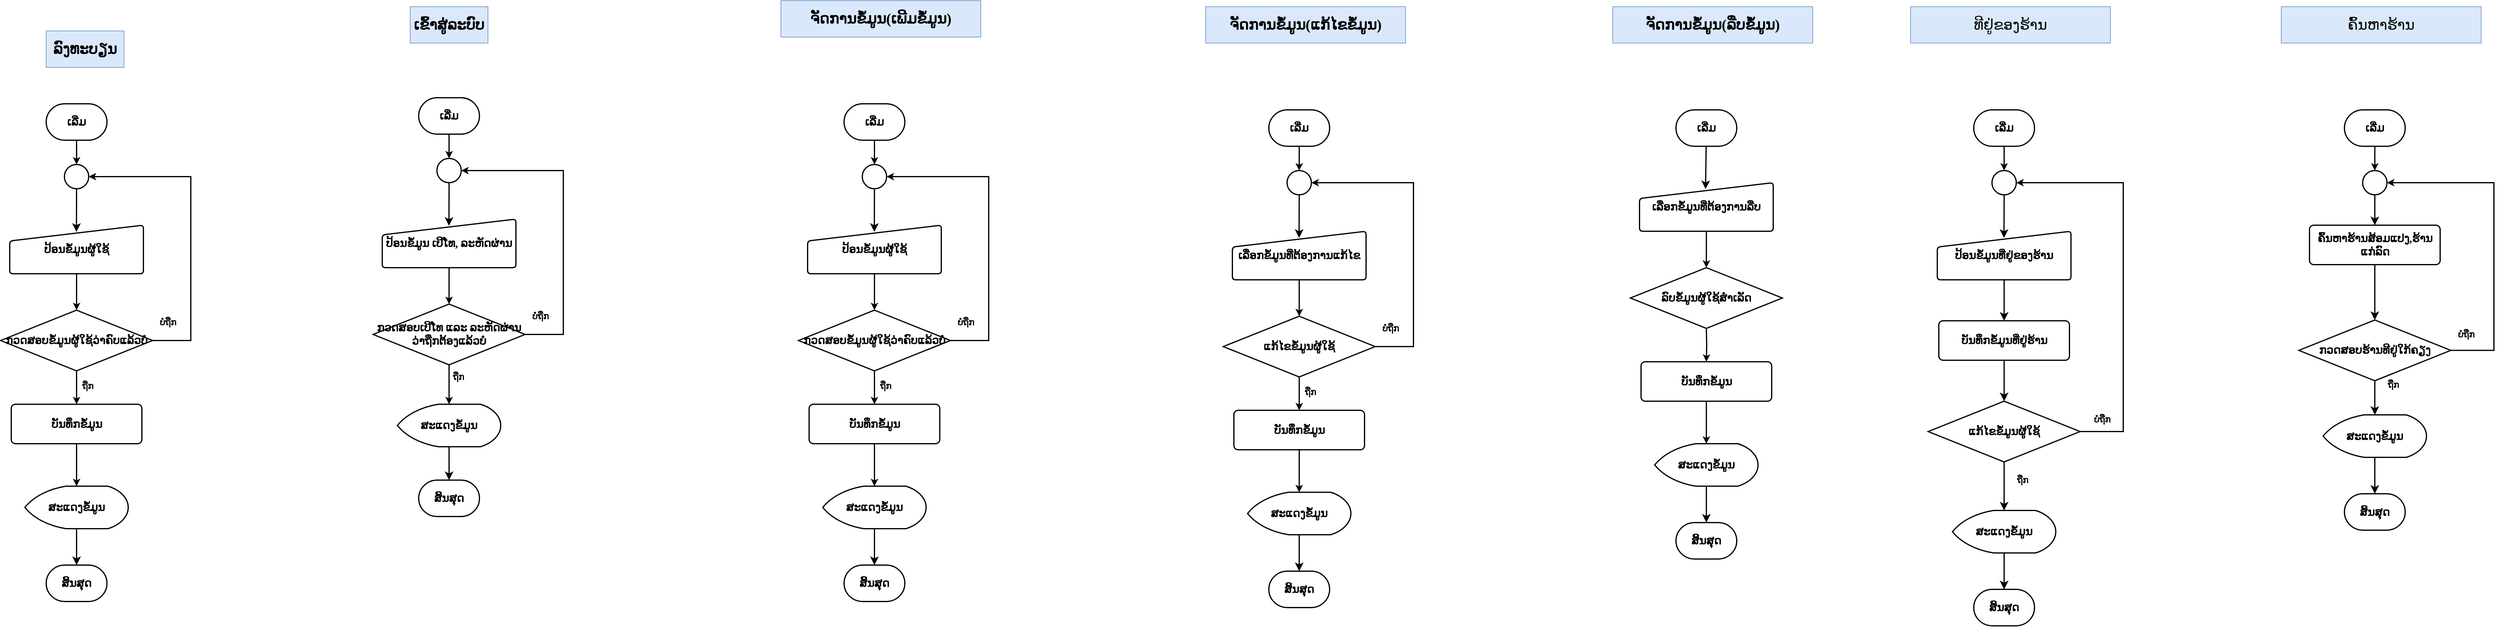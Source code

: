<mxfile version="24.7.3" type="github">
  <diagram id="C5RBs43oDa-KdzZeNtuy" name="Page-1">
    <mxGraphModel dx="803" dy="2803" grid="1" gridSize="10" guides="1" tooltips="1" connect="1" arrows="1" fold="1" page="1" pageScale="1" pageWidth="827" pageHeight="1169" math="0" shadow="0">
      <root>
        <mxCell id="WIyWlLk6GJQsqaUBKTNV-0" />
        <mxCell id="WIyWlLk6GJQsqaUBKTNV-1" parent="WIyWlLk6GJQsqaUBKTNV-0" />
        <mxCell id="8Fg7yttchRCWMxdPPxp7-27" value="&lt;h3&gt;&lt;font style=&quot;font-size: 18px;&quot; face=&quot;Phetsarath OT&quot;&gt;ເລີ່ມ&lt;/font&gt;&lt;/h3&gt;" style="strokeWidth=2;html=1;shape=mxgraph.flowchart.terminator;whiteSpace=wrap;" vertex="1" parent="WIyWlLk6GJQsqaUBKTNV-1">
          <mxGeometry x="282" y="80" width="100" height="60" as="geometry" />
        </mxCell>
        <mxCell id="8Fg7yttchRCWMxdPPxp7-28" value="&lt;h3&gt;&lt;span data-lucid-content=&quot;{&amp;quot;t&amp;quot;:&amp;quot;ປ້ອນຂໍ້ມູນຜູ້ໃຊ້&amp;quot;,&amp;quot;m&amp;quot;:[{&amp;quot;s&amp;quot;:0,&amp;quot;n&amp;quot;:&amp;quot;a&amp;quot;,&amp;quot;v&amp;quot;:&amp;quot;left&amp;quot;},{&amp;quot;s&amp;quot;:0,&amp;quot;n&amp;quot;:&amp;quot;fsp&amp;quot;,&amp;quot;v&amp;quot;:&amp;quot;ss_presetShapeStyle1_textStyle&amp;quot;,&amp;quot;e&amp;quot;:16},{&amp;quot;s&amp;quot;:0,&amp;quot;n&amp;quot;:&amp;quot;fsp2&amp;quot;,&amp;quot;v&amp;quot;:&amp;quot;ss_presetShapeStyle1_textStyle&amp;quot;,&amp;quot;e&amp;quot;:16},{&amp;quot;s&amp;quot;:0,&amp;quot;n&amp;quot;:&amp;quot;s&amp;quot;,&amp;quot;v&amp;quot;:53.333,&amp;quot;e&amp;quot;:16}]}&quot; data-lucid-type=&quot;application/vnd.lucid.text&quot;&gt;&lt;font style=&quot;font-size: 18px;&quot; face=&quot;phetsarath ot&quot;&gt;ປ້ອນຂໍ້ມູນຜູ້ໃຊ້&lt;/font&gt;&lt;/span&gt;&lt;br&gt;&lt;/h3&gt;" style="html=1;strokeWidth=2;shape=manualInput;whiteSpace=wrap;rounded=1;size=26;arcSize=11;" vertex="1" parent="WIyWlLk6GJQsqaUBKTNV-1">
          <mxGeometry x="222" y="280" width="220" height="80" as="geometry" />
        </mxCell>
        <mxCell id="8Fg7yttchRCWMxdPPxp7-29" style="edgeStyle=orthogonalEdgeStyle;rounded=0;orthogonalLoop=1;jettySize=auto;html=1;exitX=0.5;exitY=1;exitDx=0;exitDy=0;exitPerimeter=0;entryX=0.5;entryY=0;entryDx=0;entryDy=0;strokeWidth=2;" edge="1" parent="WIyWlLk6GJQsqaUBKTNV-1" source="8Fg7yttchRCWMxdPPxp7-31" target="8Fg7yttchRCWMxdPPxp7-32">
          <mxGeometry relative="1" as="geometry" />
        </mxCell>
        <mxCell id="8Fg7yttchRCWMxdPPxp7-31" value="&lt;h3&gt;&lt;span data-lucid-content=&quot;{&amp;quot;t&amp;quot;:&amp;quot;ກວດສອບຂໍ້ຜູ້ໃຊ້ວ່າຄົບແລ້ວບໍ&amp;quot;,&amp;quot;m&amp;quot;:[{&amp;quot;s&amp;quot;:0,&amp;quot;n&amp;quot;:&amp;quot;fsp&amp;quot;,&amp;quot;v&amp;quot;:&amp;quot;ss_presetShapeStyle1_textStyle&amp;quot;,&amp;quot;e&amp;quot;:27},{&amp;quot;s&amp;quot;:0,&amp;quot;n&amp;quot;:&amp;quot;fsp2&amp;quot;,&amp;quot;v&amp;quot;:&amp;quot;ss_presetShapeStyle1_textStyle&amp;quot;,&amp;quot;e&amp;quot;:27},{&amp;quot;s&amp;quot;:0,&amp;quot;n&amp;quot;:&amp;quot;s&amp;quot;,&amp;quot;v&amp;quot;:53.333,&amp;quot;e&amp;quot;:27}]}&quot; data-lucid-type=&quot;application/vnd.lucid.text&quot;&gt;&lt;font style=&quot;font-size: 18px;&quot; face=&quot;phetsarath ot&quot;&gt;ກວດສອບຂໍ້ມູນຜູ້ໃຊ້ວ່າຄົບແລ້ວບໍ&lt;/font&gt;&lt;/span&gt;&lt;br&gt;&lt;/h3&gt;" style="strokeWidth=2;html=1;shape=mxgraph.flowchart.decision;whiteSpace=wrap;" vertex="1" parent="WIyWlLk6GJQsqaUBKTNV-1">
          <mxGeometry x="207" y="420" width="250" height="100" as="geometry" />
        </mxCell>
        <mxCell id="8Fg7yttchRCWMxdPPxp7-32" value="&lt;h3&gt;&lt;span data-lucid-content=&quot;{&amp;quot;t&amp;quot;:&amp;quot;ບັນທຶກຂໍ້ມູນ&amp;quot;,&amp;quot;m&amp;quot;:[{&amp;quot;s&amp;quot;:0,&amp;quot;n&amp;quot;:&amp;quot;s&amp;quot;,&amp;quot;v&amp;quot;:53.333,&amp;quot;e&amp;quot;:12},{&amp;quot;s&amp;quot;:0,&amp;quot;n&amp;quot;:&amp;quot;fsp&amp;quot;,&amp;quot;v&amp;quot;:&amp;quot;ss_presetShapeStyle1_textStyle&amp;quot;,&amp;quot;e&amp;quot;:12},{&amp;quot;s&amp;quot;:0,&amp;quot;n&amp;quot;:&amp;quot;fsp2&amp;quot;,&amp;quot;v&amp;quot;:&amp;quot;ss_presetShapeStyle1_textStyle&amp;quot;,&amp;quot;e&amp;quot;:12}]}&quot; data-lucid-type=&quot;application/vnd.lucid.text&quot;&gt;&lt;font style=&quot;font-size: 18px;&quot; face=&quot;phetsarath ot&quot;&gt;ບັນທຶກຂໍ້ມູນ&lt;/font&gt;&lt;/span&gt;&lt;br&gt;&lt;/h3&gt;" style="rounded=1;whiteSpace=wrap;html=1;absoluteArcSize=1;arcSize=14;strokeWidth=2;" vertex="1" parent="WIyWlLk6GJQsqaUBKTNV-1">
          <mxGeometry x="224.5" y="575" width="215" height="65" as="geometry" />
        </mxCell>
        <mxCell id="8Fg7yttchRCWMxdPPxp7-33" value="&lt;h3&gt;&lt;font face=&quot;Phetsarath OT&quot;&gt;&lt;span style=&quot;font-size: 18px;&quot;&gt;ສິ້ນສຸດ&lt;/span&gt;&lt;/font&gt;&lt;/h3&gt;" style="strokeWidth=2;html=1;shape=mxgraph.flowchart.terminator;whiteSpace=wrap;" vertex="1" parent="WIyWlLk6GJQsqaUBKTNV-1">
          <mxGeometry x="282" y="840" width="100" height="60" as="geometry" />
        </mxCell>
        <mxCell id="8Fg7yttchRCWMxdPPxp7-34" style="rounded=0;orthogonalLoop=1;jettySize=auto;html=1;entryX=0.5;entryY=0;entryDx=0;entryDy=0;entryPerimeter=0;strokeWidth=2;" edge="1" parent="WIyWlLk6GJQsqaUBKTNV-1" source="8Fg7yttchRCWMxdPPxp7-27" target="8Fg7yttchRCWMxdPPxp7-50">
          <mxGeometry relative="1" as="geometry">
            <mxPoint x="331" y="180" as="targetPoint" />
          </mxGeometry>
        </mxCell>
        <mxCell id="8Fg7yttchRCWMxdPPxp7-35" style="edgeStyle=orthogonalEdgeStyle;rounded=0;orthogonalLoop=1;jettySize=auto;html=1;entryX=0.5;entryY=0;entryDx=0;entryDy=0;entryPerimeter=0;strokeWidth=2;" edge="1" parent="WIyWlLk6GJQsqaUBKTNV-1" source="8Fg7yttchRCWMxdPPxp7-28" target="8Fg7yttchRCWMxdPPxp7-31">
          <mxGeometry relative="1" as="geometry" />
        </mxCell>
        <mxCell id="8Fg7yttchRCWMxdPPxp7-36" value="&lt;h3&gt;&lt;font face=&quot;Phetsarath OT&quot;&gt;ບໍ່ຖືກ&lt;/font&gt;&lt;/h3&gt;" style="text;html=1;align=center;verticalAlign=middle;resizable=0;points=[];autosize=1;strokeColor=none;fillColor=none;strokeWidth=2;" vertex="1" parent="WIyWlLk6GJQsqaUBKTNV-1">
          <mxGeometry x="457" y="410" width="50" height="60" as="geometry" />
        </mxCell>
        <mxCell id="8Fg7yttchRCWMxdPPxp7-37" value="&lt;h3&gt;&lt;font face=&quot;Phetsarath OT&quot;&gt;ຖືກ&lt;/font&gt;&lt;/h3&gt;" style="text;html=1;align=center;verticalAlign=middle;resizable=0;points=[];autosize=1;strokeColor=none;fillColor=none;strokeWidth=2;" vertex="1" parent="WIyWlLk6GJQsqaUBKTNV-1">
          <mxGeometry x="330" y="515" width="40" height="60" as="geometry" />
        </mxCell>
        <mxCell id="8Fg7yttchRCWMxdPPxp7-41" style="edgeStyle=orthogonalEdgeStyle;rounded=0;orthogonalLoop=1;jettySize=auto;html=1;exitX=0.5;exitY=1;exitDx=0;exitDy=0;entryX=0.5;entryY=0;entryDx=0;entryDy=0;entryPerimeter=0;strokeWidth=2;" edge="1" parent="WIyWlLk6GJQsqaUBKTNV-1" source="8Fg7yttchRCWMxdPPxp7-32" target="8Fg7yttchRCWMxdPPxp7-54">
          <mxGeometry relative="1" as="geometry">
            <mxPoint x="332" y="710" as="targetPoint" />
          </mxGeometry>
        </mxCell>
        <mxCell id="8Fg7yttchRCWMxdPPxp7-47" style="edgeStyle=orthogonalEdgeStyle;rounded=0;orthogonalLoop=1;jettySize=auto;html=1;exitX=1;exitY=0.5;exitDx=0;exitDy=0;entryX=1;entryY=0.5;entryDx=0;entryDy=0;entryPerimeter=0;exitPerimeter=0;strokeWidth=2;" edge="1" parent="WIyWlLk6GJQsqaUBKTNV-1" source="8Fg7yttchRCWMxdPPxp7-31" target="8Fg7yttchRCWMxdPPxp7-50">
          <mxGeometry relative="1" as="geometry">
            <mxPoint x="370" y="180" as="targetPoint" />
            <Array as="points">
              <mxPoint x="520" y="470" />
              <mxPoint x="520" y="200" />
            </Array>
            <mxPoint x="582" y="300" as="sourcePoint" />
          </mxGeometry>
        </mxCell>
        <mxCell id="8Fg7yttchRCWMxdPPxp7-50" value="" style="strokeWidth=2;html=1;shape=mxgraph.flowchart.start_2;whiteSpace=wrap;" vertex="1" parent="WIyWlLk6GJQsqaUBKTNV-1">
          <mxGeometry x="312" y="180" width="40" height="40" as="geometry" />
        </mxCell>
        <mxCell id="8Fg7yttchRCWMxdPPxp7-54" value="&lt;font face=&quot;phetsarath ot&quot; style=&quot;font-size: 18px;&quot;&gt;&lt;b&gt;ສະແດງຂໍ້ມູນ&lt;/b&gt;&lt;/font&gt;" style="strokeWidth=2;html=1;shape=mxgraph.flowchart.display;whiteSpace=wrap;" vertex="1" parent="WIyWlLk6GJQsqaUBKTNV-1">
          <mxGeometry x="247" y="710" width="170" height="70" as="geometry" />
        </mxCell>
        <mxCell id="8Fg7yttchRCWMxdPPxp7-56" style="edgeStyle=none;curved=1;rounded=0;orthogonalLoop=1;jettySize=auto;html=1;exitX=0.5;exitY=1;exitDx=0;exitDy=0;exitPerimeter=0;entryX=0.5;entryY=0;entryDx=0;entryDy=0;entryPerimeter=0;fontSize=12;startSize=8;endSize=8;strokeWidth=2;" edge="1" parent="WIyWlLk6GJQsqaUBKTNV-1" source="8Fg7yttchRCWMxdPPxp7-54" target="8Fg7yttchRCWMxdPPxp7-33">
          <mxGeometry relative="1" as="geometry" />
        </mxCell>
        <mxCell id="8Fg7yttchRCWMxdPPxp7-57" style="edgeStyle=none;curved=1;rounded=0;orthogonalLoop=1;jettySize=auto;html=1;exitX=0.5;exitY=1;exitDx=0;exitDy=0;exitPerimeter=0;entryX=0.499;entryY=0.137;entryDx=0;entryDy=0;entryPerimeter=0;fontSize=12;startSize=8;endSize=8;strokeWidth=2;" edge="1" parent="WIyWlLk6GJQsqaUBKTNV-1" source="8Fg7yttchRCWMxdPPxp7-50" target="8Fg7yttchRCWMxdPPxp7-28">
          <mxGeometry relative="1" as="geometry" />
        </mxCell>
        <mxCell id="8Fg7yttchRCWMxdPPxp7-58" value="&lt;h3&gt;&lt;font style=&quot;font-size: 18px;&quot; face=&quot;Phetsarath OT&quot;&gt;ເລີ່ມ&lt;/font&gt;&lt;/h3&gt;" style="strokeWidth=2;html=1;shape=mxgraph.flowchart.terminator;whiteSpace=wrap;" vertex="1" parent="WIyWlLk6GJQsqaUBKTNV-1">
          <mxGeometry x="895" y="70" width="100" height="60" as="geometry" />
        </mxCell>
        <mxCell id="8Fg7yttchRCWMxdPPxp7-59" value="&lt;h3&gt;&lt;span data-lucid-content=&quot;{&amp;quot;t&amp;quot;:&amp;quot;ປ້ອນຂໍ້ມູນ ເບີໂທ, ລະຫັດຜ່ານ&amp;quot;,&amp;quot;m&amp;quot;:[{&amp;quot;s&amp;quot;:0,&amp;quot;n&amp;quot;:&amp;quot;a&amp;quot;,&amp;quot;v&amp;quot;:&amp;quot;left&amp;quot;},{&amp;quot;s&amp;quot;:0,&amp;quot;n&amp;quot;:&amp;quot;fsp&amp;quot;,&amp;quot;v&amp;quot;:&amp;quot;ss_presetShapeStyle1_textStyle&amp;quot;,&amp;quot;e&amp;quot;:27},{&amp;quot;s&amp;quot;:0,&amp;quot;n&amp;quot;:&amp;quot;fsp2&amp;quot;,&amp;quot;v&amp;quot;:&amp;quot;ss_presetShapeStyle1_textStyle&amp;quot;,&amp;quot;e&amp;quot;:27},{&amp;quot;s&amp;quot;:0,&amp;quot;n&amp;quot;:&amp;quot;s&amp;quot;,&amp;quot;v&amp;quot;:53.333,&amp;quot;e&amp;quot;:27}]}&quot; data-lucid-type=&quot;application/vnd.lucid.text&quot;&gt;&lt;span style=&quot;font-size: 18px;&quot;&gt;&lt;font face=&quot;phetsarath ot&quot;&gt;ປ້ອນຂໍ້ມູນ ເບີໂທ, ລະຫັດຜ່ານ&lt;/font&gt;&lt;/span&gt;&lt;/span&gt;&lt;br&gt;&lt;/h3&gt;" style="html=1;strokeWidth=2;shape=manualInput;whiteSpace=wrap;rounded=1;size=26;arcSize=11;" vertex="1" parent="WIyWlLk6GJQsqaUBKTNV-1">
          <mxGeometry x="835" y="270" width="220" height="80" as="geometry" />
        </mxCell>
        <mxCell id="8Fg7yttchRCWMxdPPxp7-60" style="edgeStyle=orthogonalEdgeStyle;rounded=0;orthogonalLoop=1;jettySize=auto;html=1;exitX=0.5;exitY=1;exitDx=0;exitDy=0;exitPerimeter=0;entryX=0.5;entryY=0;entryDx=0;entryDy=0;strokeWidth=2;entryPerimeter=0;" edge="1" parent="WIyWlLk6GJQsqaUBKTNV-1" source="8Fg7yttchRCWMxdPPxp7-61" target="8Fg7yttchRCWMxdPPxp7-71">
          <mxGeometry relative="1" as="geometry">
            <mxPoint x="945.0" y="565" as="targetPoint" />
          </mxGeometry>
        </mxCell>
        <mxCell id="8Fg7yttchRCWMxdPPxp7-61" value="&lt;h3&gt;&lt;span data-lucid-content=&quot;{&amp;quot;t&amp;quot;:&amp;quot;ກວດສອບເບີໂທ ແລະ ລະຫັດຜ່ານວ່າຖືກຕ້ອງແລ້ວບໍ&amp;quot;,&amp;quot;m&amp;quot;:[{&amp;quot;s&amp;quot;:0,&amp;quot;n&amp;quot;:&amp;quot;fsp&amp;quot;,&amp;quot;v&amp;quot;:&amp;quot;ss_presetShapeStyle1_textStyle&amp;quot;,&amp;quot;e&amp;quot;:41},{&amp;quot;s&amp;quot;:0,&amp;quot;n&amp;quot;:&amp;quot;fsp2&amp;quot;,&amp;quot;v&amp;quot;:&amp;quot;ss_presetShapeStyle1_textStyle&amp;quot;,&amp;quot;e&amp;quot;:41},{&amp;quot;s&amp;quot;:0,&amp;quot;n&amp;quot;:&amp;quot;s&amp;quot;,&amp;quot;v&amp;quot;:44.444,&amp;quot;e&amp;quot;:41}]}&quot; data-lucid-type=&quot;application/vnd.lucid.text&quot;&gt;&lt;span style=&quot;font-size: 18px;&quot;&gt;&lt;font face=&quot;phetsarath ot&quot;&gt;ກວດສອບເບີໂທ ແລະ ລະຫັດຜ່ານວ່າຖືກຕ້ອງແລ້ວບໍ&lt;/font&gt;&lt;/span&gt;&lt;/span&gt;&lt;br&gt;&lt;/h3&gt;" style="strokeWidth=2;html=1;shape=mxgraph.flowchart.decision;whiteSpace=wrap;" vertex="1" parent="WIyWlLk6GJQsqaUBKTNV-1">
          <mxGeometry x="820" y="410" width="250" height="100" as="geometry" />
        </mxCell>
        <mxCell id="8Fg7yttchRCWMxdPPxp7-63" value="&lt;h3&gt;&lt;font face=&quot;Phetsarath OT&quot;&gt;&lt;span style=&quot;font-size: 18px;&quot;&gt;ສິ້ນສຸດ&lt;/span&gt;&lt;/font&gt;&lt;/h3&gt;" style="strokeWidth=2;html=1;shape=mxgraph.flowchart.terminator;whiteSpace=wrap;" vertex="1" parent="WIyWlLk6GJQsqaUBKTNV-1">
          <mxGeometry x="895" y="700" width="100" height="60" as="geometry" />
        </mxCell>
        <mxCell id="8Fg7yttchRCWMxdPPxp7-64" style="rounded=0;orthogonalLoop=1;jettySize=auto;html=1;entryX=0.5;entryY=0;entryDx=0;entryDy=0;entryPerimeter=0;strokeWidth=2;" edge="1" parent="WIyWlLk6GJQsqaUBKTNV-1" source="8Fg7yttchRCWMxdPPxp7-58" target="8Fg7yttchRCWMxdPPxp7-70">
          <mxGeometry relative="1" as="geometry">
            <mxPoint x="944" y="170" as="targetPoint" />
          </mxGeometry>
        </mxCell>
        <mxCell id="8Fg7yttchRCWMxdPPxp7-65" style="edgeStyle=orthogonalEdgeStyle;rounded=0;orthogonalLoop=1;jettySize=auto;html=1;entryX=0.5;entryY=0;entryDx=0;entryDy=0;entryPerimeter=0;strokeWidth=2;" edge="1" parent="WIyWlLk6GJQsqaUBKTNV-1" source="8Fg7yttchRCWMxdPPxp7-59" target="8Fg7yttchRCWMxdPPxp7-61">
          <mxGeometry relative="1" as="geometry" />
        </mxCell>
        <mxCell id="8Fg7yttchRCWMxdPPxp7-66" value="&lt;h3&gt;&lt;font face=&quot;Phetsarath OT&quot;&gt;ບໍ່ຖືກ&lt;/font&gt;&lt;/h3&gt;" style="text;html=1;align=center;verticalAlign=middle;resizable=0;points=[];autosize=1;strokeColor=none;fillColor=none;strokeWidth=2;" vertex="1" parent="WIyWlLk6GJQsqaUBKTNV-1">
          <mxGeometry x="1070" y="400" width="50" height="60" as="geometry" />
        </mxCell>
        <mxCell id="8Fg7yttchRCWMxdPPxp7-67" value="&lt;h3&gt;&lt;font face=&quot;Phetsarath OT&quot;&gt;ຖືກ&lt;/font&gt;&lt;/h3&gt;" style="text;html=1;align=center;verticalAlign=middle;resizable=0;points=[];autosize=1;strokeColor=none;fillColor=none;strokeWidth=2;" vertex="1" parent="WIyWlLk6GJQsqaUBKTNV-1">
          <mxGeometry x="940" y="500" width="40" height="60" as="geometry" />
        </mxCell>
        <mxCell id="8Fg7yttchRCWMxdPPxp7-69" style="edgeStyle=orthogonalEdgeStyle;rounded=0;orthogonalLoop=1;jettySize=auto;html=1;exitX=1;exitY=0.5;exitDx=0;exitDy=0;entryX=1;entryY=0.5;entryDx=0;entryDy=0;entryPerimeter=0;exitPerimeter=0;strokeWidth=2;" edge="1" parent="WIyWlLk6GJQsqaUBKTNV-1" source="8Fg7yttchRCWMxdPPxp7-61" target="8Fg7yttchRCWMxdPPxp7-70">
          <mxGeometry relative="1" as="geometry">
            <mxPoint x="983" y="170" as="targetPoint" />
            <Array as="points">
              <mxPoint x="1133" y="460" />
              <mxPoint x="1133" y="190" />
            </Array>
            <mxPoint x="1195" y="290" as="sourcePoint" />
          </mxGeometry>
        </mxCell>
        <mxCell id="8Fg7yttchRCWMxdPPxp7-70" value="" style="strokeWidth=2;html=1;shape=mxgraph.flowchart.start_2;whiteSpace=wrap;" vertex="1" parent="WIyWlLk6GJQsqaUBKTNV-1">
          <mxGeometry x="925" y="170" width="40" height="40" as="geometry" />
        </mxCell>
        <mxCell id="8Fg7yttchRCWMxdPPxp7-71" value="&lt;font face=&quot;phetsarath ot&quot; style=&quot;font-size: 18px;&quot;&gt;&lt;b&gt;ສະແດງຂໍ້ມູນ&lt;/b&gt;&lt;/font&gt;" style="strokeWidth=2;html=1;shape=mxgraph.flowchart.display;whiteSpace=wrap;" vertex="1" parent="WIyWlLk6GJQsqaUBKTNV-1">
          <mxGeometry x="860" y="575" width="170" height="70" as="geometry" />
        </mxCell>
        <mxCell id="8Fg7yttchRCWMxdPPxp7-72" style="edgeStyle=none;curved=1;rounded=0;orthogonalLoop=1;jettySize=auto;html=1;exitX=0.5;exitY=1;exitDx=0;exitDy=0;exitPerimeter=0;entryX=0.5;entryY=0;entryDx=0;entryDy=0;entryPerimeter=0;fontSize=12;startSize=8;endSize=8;strokeWidth=2;" edge="1" parent="WIyWlLk6GJQsqaUBKTNV-1" source="8Fg7yttchRCWMxdPPxp7-71" target="8Fg7yttchRCWMxdPPxp7-63">
          <mxGeometry relative="1" as="geometry" />
        </mxCell>
        <mxCell id="8Fg7yttchRCWMxdPPxp7-73" style="edgeStyle=none;curved=1;rounded=0;orthogonalLoop=1;jettySize=auto;html=1;exitX=0.5;exitY=1;exitDx=0;exitDy=0;exitPerimeter=0;entryX=0.499;entryY=0.137;entryDx=0;entryDy=0;entryPerimeter=0;fontSize=12;startSize=8;endSize=8;strokeWidth=2;" edge="1" parent="WIyWlLk6GJQsqaUBKTNV-1" source="8Fg7yttchRCWMxdPPxp7-70" target="8Fg7yttchRCWMxdPPxp7-59">
          <mxGeometry relative="1" as="geometry" />
        </mxCell>
        <mxCell id="8Fg7yttchRCWMxdPPxp7-90" value="&lt;h3&gt;&lt;font style=&quot;font-size: 18px;&quot; face=&quot;Phetsarath OT&quot;&gt;ເລີ່ມ&lt;/font&gt;&lt;/h3&gt;" style="strokeWidth=2;html=1;shape=mxgraph.flowchart.terminator;whiteSpace=wrap;" vertex="1" parent="WIyWlLk6GJQsqaUBKTNV-1">
          <mxGeometry x="1595" y="80" width="100" height="60" as="geometry" />
        </mxCell>
        <mxCell id="8Fg7yttchRCWMxdPPxp7-91" value="&lt;h3&gt;&lt;span data-lucid-content=&quot;{&amp;quot;t&amp;quot;:&amp;quot;ປ້ອນຂໍ້ມູນຜູ້ໃຊ້&amp;quot;,&amp;quot;m&amp;quot;:[{&amp;quot;s&amp;quot;:0,&amp;quot;n&amp;quot;:&amp;quot;a&amp;quot;,&amp;quot;v&amp;quot;:&amp;quot;left&amp;quot;},{&amp;quot;s&amp;quot;:0,&amp;quot;n&amp;quot;:&amp;quot;fsp&amp;quot;,&amp;quot;v&amp;quot;:&amp;quot;ss_presetShapeStyle1_textStyle&amp;quot;,&amp;quot;e&amp;quot;:16},{&amp;quot;s&amp;quot;:0,&amp;quot;n&amp;quot;:&amp;quot;fsp2&amp;quot;,&amp;quot;v&amp;quot;:&amp;quot;ss_presetShapeStyle1_textStyle&amp;quot;,&amp;quot;e&amp;quot;:16},{&amp;quot;s&amp;quot;:0,&amp;quot;n&amp;quot;:&amp;quot;s&amp;quot;,&amp;quot;v&amp;quot;:53.333,&amp;quot;e&amp;quot;:16}]}&quot; data-lucid-type=&quot;application/vnd.lucid.text&quot;&gt;&lt;font style=&quot;font-size: 18px;&quot; face=&quot;phetsarath ot&quot;&gt;ປ້ອນຂໍ້ມູນຜູ້ໃຊ້&lt;/font&gt;&lt;/span&gt;&lt;br&gt;&lt;/h3&gt;" style="html=1;strokeWidth=2;shape=manualInput;whiteSpace=wrap;rounded=1;size=26;arcSize=11;" vertex="1" parent="WIyWlLk6GJQsqaUBKTNV-1">
          <mxGeometry x="1535" y="280" width="220" height="80" as="geometry" />
        </mxCell>
        <mxCell id="8Fg7yttchRCWMxdPPxp7-92" style="edgeStyle=orthogonalEdgeStyle;rounded=0;orthogonalLoop=1;jettySize=auto;html=1;exitX=0.5;exitY=1;exitDx=0;exitDy=0;exitPerimeter=0;entryX=0.5;entryY=0;entryDx=0;entryDy=0;strokeWidth=2;" edge="1" parent="WIyWlLk6GJQsqaUBKTNV-1" source="8Fg7yttchRCWMxdPPxp7-93" target="8Fg7yttchRCWMxdPPxp7-94">
          <mxGeometry relative="1" as="geometry" />
        </mxCell>
        <mxCell id="8Fg7yttchRCWMxdPPxp7-93" value="&lt;h3&gt;&lt;span data-lucid-content=&quot;{&amp;quot;t&amp;quot;:&amp;quot;ກວດສອບຂໍ້ຜູ້ໃຊ້ວ່າຄົບແລ້ວບໍ&amp;quot;,&amp;quot;m&amp;quot;:[{&amp;quot;s&amp;quot;:0,&amp;quot;n&amp;quot;:&amp;quot;fsp&amp;quot;,&amp;quot;v&amp;quot;:&amp;quot;ss_presetShapeStyle1_textStyle&amp;quot;,&amp;quot;e&amp;quot;:27},{&amp;quot;s&amp;quot;:0,&amp;quot;n&amp;quot;:&amp;quot;fsp2&amp;quot;,&amp;quot;v&amp;quot;:&amp;quot;ss_presetShapeStyle1_textStyle&amp;quot;,&amp;quot;e&amp;quot;:27},{&amp;quot;s&amp;quot;:0,&amp;quot;n&amp;quot;:&amp;quot;s&amp;quot;,&amp;quot;v&amp;quot;:53.333,&amp;quot;e&amp;quot;:27}]}&quot; data-lucid-type=&quot;application/vnd.lucid.text&quot;&gt;&lt;font style=&quot;font-size: 18px;&quot; face=&quot;phetsarath ot&quot;&gt;ກວດສອບຂໍ້ມູນຜູ້ໃຊ້ວ່າຄົບແລ້ວບໍ&lt;/font&gt;&lt;/span&gt;&lt;br&gt;&lt;/h3&gt;" style="strokeWidth=2;html=1;shape=mxgraph.flowchart.decision;whiteSpace=wrap;" vertex="1" parent="WIyWlLk6GJQsqaUBKTNV-1">
          <mxGeometry x="1520" y="420" width="250" height="100" as="geometry" />
        </mxCell>
        <mxCell id="8Fg7yttchRCWMxdPPxp7-94" value="&lt;h3&gt;&lt;span data-lucid-content=&quot;{&amp;quot;t&amp;quot;:&amp;quot;ບັນທຶກຂໍ້ມູນ&amp;quot;,&amp;quot;m&amp;quot;:[{&amp;quot;s&amp;quot;:0,&amp;quot;n&amp;quot;:&amp;quot;s&amp;quot;,&amp;quot;v&amp;quot;:53.333,&amp;quot;e&amp;quot;:12},{&amp;quot;s&amp;quot;:0,&amp;quot;n&amp;quot;:&amp;quot;fsp&amp;quot;,&amp;quot;v&amp;quot;:&amp;quot;ss_presetShapeStyle1_textStyle&amp;quot;,&amp;quot;e&amp;quot;:12},{&amp;quot;s&amp;quot;:0,&amp;quot;n&amp;quot;:&amp;quot;fsp2&amp;quot;,&amp;quot;v&amp;quot;:&amp;quot;ss_presetShapeStyle1_textStyle&amp;quot;,&amp;quot;e&amp;quot;:12}]}&quot; data-lucid-type=&quot;application/vnd.lucid.text&quot;&gt;&lt;font style=&quot;font-size: 18px;&quot; face=&quot;phetsarath ot&quot;&gt;ບັນທຶກຂໍ້ມູນ&lt;/font&gt;&lt;/span&gt;&lt;br&gt;&lt;/h3&gt;" style="rounded=1;whiteSpace=wrap;html=1;absoluteArcSize=1;arcSize=14;strokeWidth=2;" vertex="1" parent="WIyWlLk6GJQsqaUBKTNV-1">
          <mxGeometry x="1537.5" y="575" width="215" height="65" as="geometry" />
        </mxCell>
        <mxCell id="8Fg7yttchRCWMxdPPxp7-95" value="&lt;h3&gt;&lt;font face=&quot;Phetsarath OT&quot;&gt;&lt;span style=&quot;font-size: 18px;&quot;&gt;ສິ້ນສຸດ&lt;/span&gt;&lt;/font&gt;&lt;/h3&gt;" style="strokeWidth=2;html=1;shape=mxgraph.flowchart.terminator;whiteSpace=wrap;" vertex="1" parent="WIyWlLk6GJQsqaUBKTNV-1">
          <mxGeometry x="1595" y="840" width="100" height="60" as="geometry" />
        </mxCell>
        <mxCell id="8Fg7yttchRCWMxdPPxp7-96" style="rounded=0;orthogonalLoop=1;jettySize=auto;html=1;entryX=0.5;entryY=0;entryDx=0;entryDy=0;entryPerimeter=0;strokeWidth=2;" edge="1" parent="WIyWlLk6GJQsqaUBKTNV-1" source="8Fg7yttchRCWMxdPPxp7-90" target="8Fg7yttchRCWMxdPPxp7-102">
          <mxGeometry relative="1" as="geometry">
            <mxPoint x="1644" y="180" as="targetPoint" />
          </mxGeometry>
        </mxCell>
        <mxCell id="8Fg7yttchRCWMxdPPxp7-97" style="edgeStyle=orthogonalEdgeStyle;rounded=0;orthogonalLoop=1;jettySize=auto;html=1;entryX=0.5;entryY=0;entryDx=0;entryDy=0;entryPerimeter=0;strokeWidth=2;" edge="1" parent="WIyWlLk6GJQsqaUBKTNV-1" source="8Fg7yttchRCWMxdPPxp7-91" target="8Fg7yttchRCWMxdPPxp7-93">
          <mxGeometry relative="1" as="geometry" />
        </mxCell>
        <mxCell id="8Fg7yttchRCWMxdPPxp7-98" value="&lt;h3&gt;&lt;font face=&quot;Phetsarath OT&quot;&gt;ບໍ່ຖືກ&lt;/font&gt;&lt;/h3&gt;" style="text;html=1;align=center;verticalAlign=middle;resizable=0;points=[];autosize=1;strokeColor=none;fillColor=none;strokeWidth=2;" vertex="1" parent="WIyWlLk6GJQsqaUBKTNV-1">
          <mxGeometry x="1770" y="410" width="50" height="60" as="geometry" />
        </mxCell>
        <mxCell id="8Fg7yttchRCWMxdPPxp7-99" value="&lt;h3&gt;&lt;font face=&quot;Phetsarath OT&quot;&gt;ຖືກ&lt;/font&gt;&lt;/h3&gt;" style="text;html=1;align=center;verticalAlign=middle;resizable=0;points=[];autosize=1;strokeColor=none;fillColor=none;strokeWidth=2;" vertex="1" parent="WIyWlLk6GJQsqaUBKTNV-1">
          <mxGeometry x="1643" y="515" width="40" height="60" as="geometry" />
        </mxCell>
        <mxCell id="8Fg7yttchRCWMxdPPxp7-100" style="edgeStyle=orthogonalEdgeStyle;rounded=0;orthogonalLoop=1;jettySize=auto;html=1;exitX=0.5;exitY=1;exitDx=0;exitDy=0;entryX=0.5;entryY=0;entryDx=0;entryDy=0;entryPerimeter=0;strokeWidth=2;" edge="1" parent="WIyWlLk6GJQsqaUBKTNV-1" source="8Fg7yttchRCWMxdPPxp7-94" target="8Fg7yttchRCWMxdPPxp7-103">
          <mxGeometry relative="1" as="geometry">
            <mxPoint x="1645" y="710" as="targetPoint" />
          </mxGeometry>
        </mxCell>
        <mxCell id="8Fg7yttchRCWMxdPPxp7-101" style="edgeStyle=orthogonalEdgeStyle;rounded=0;orthogonalLoop=1;jettySize=auto;html=1;exitX=1;exitY=0.5;exitDx=0;exitDy=0;entryX=1;entryY=0.5;entryDx=0;entryDy=0;entryPerimeter=0;exitPerimeter=0;strokeWidth=2;" edge="1" parent="WIyWlLk6GJQsqaUBKTNV-1" source="8Fg7yttchRCWMxdPPxp7-93" target="8Fg7yttchRCWMxdPPxp7-102">
          <mxGeometry relative="1" as="geometry">
            <mxPoint x="1683" y="180" as="targetPoint" />
            <Array as="points">
              <mxPoint x="1833" y="470" />
              <mxPoint x="1833" y="200" />
            </Array>
            <mxPoint x="1895" y="300" as="sourcePoint" />
          </mxGeometry>
        </mxCell>
        <mxCell id="8Fg7yttchRCWMxdPPxp7-102" value="" style="strokeWidth=2;html=1;shape=mxgraph.flowchart.start_2;whiteSpace=wrap;" vertex="1" parent="WIyWlLk6GJQsqaUBKTNV-1">
          <mxGeometry x="1625" y="180" width="40" height="40" as="geometry" />
        </mxCell>
        <mxCell id="8Fg7yttchRCWMxdPPxp7-103" value="&lt;font face=&quot;phetsarath ot&quot; style=&quot;font-size: 18px;&quot;&gt;&lt;b&gt;ສະແດງຂໍ້ມູນ&lt;/b&gt;&lt;/font&gt;" style="strokeWidth=2;html=1;shape=mxgraph.flowchart.display;whiteSpace=wrap;" vertex="1" parent="WIyWlLk6GJQsqaUBKTNV-1">
          <mxGeometry x="1560" y="710" width="170" height="70" as="geometry" />
        </mxCell>
        <mxCell id="8Fg7yttchRCWMxdPPxp7-104" style="edgeStyle=none;curved=1;rounded=0;orthogonalLoop=1;jettySize=auto;html=1;exitX=0.5;exitY=1;exitDx=0;exitDy=0;exitPerimeter=0;entryX=0.5;entryY=0;entryDx=0;entryDy=0;entryPerimeter=0;fontSize=12;startSize=8;endSize=8;strokeWidth=2;" edge="1" parent="WIyWlLk6GJQsqaUBKTNV-1" source="8Fg7yttchRCWMxdPPxp7-103" target="8Fg7yttchRCWMxdPPxp7-95">
          <mxGeometry relative="1" as="geometry" />
        </mxCell>
        <mxCell id="8Fg7yttchRCWMxdPPxp7-105" style="edgeStyle=none;curved=1;rounded=0;orthogonalLoop=1;jettySize=auto;html=1;exitX=0.5;exitY=1;exitDx=0;exitDy=0;exitPerimeter=0;entryX=0.499;entryY=0.137;entryDx=0;entryDy=0;entryPerimeter=0;fontSize=12;startSize=8;endSize=8;strokeWidth=2;" edge="1" parent="WIyWlLk6GJQsqaUBKTNV-1" source="8Fg7yttchRCWMxdPPxp7-102" target="8Fg7yttchRCWMxdPPxp7-91">
          <mxGeometry relative="1" as="geometry" />
        </mxCell>
        <UserObject label="&lt;font style=&quot;font-size: 24px;&quot; face=&quot;phetsarath ot&quot;&gt;&lt;b&gt;&lt;span style=&quot;&quot; data-lucid-content=&quot;{&amp;quot;t&amp;quot;:&amp;quot;ລົງທະບຽນ&amp;quot;,&amp;quot;m&amp;quot;:[{&amp;quot;s&amp;quot;:0,&amp;quot;n&amp;quot;:&amp;quot;p&amp;quot;,&amp;quot;v&amp;quot;:0.892},{&amp;quot;s&amp;quot;:0,&amp;quot;n&amp;quot;:&amp;quot;s&amp;quot;,&amp;quot;v&amp;quot;:21.333,&amp;quot;e&amp;quot;:8}]}&quot; data-lucid-type=&quot;application/vnd.lucid.text&quot;&gt;&lt;span style=&quot;&quot;&gt;ລົງທະບຽນ&lt;/span&gt;&lt;/span&gt;&lt;br&gt;&lt;/b&gt;&lt;/font&gt;" link="&#xa;&lt;span data-lucid-content=&quot;{&amp;quot;t&amp;quot;:&amp;quot;ລົງທະບຽນ&amp;quot;,&amp;quot;m&amp;quot;:[{&amp;quot;s&amp;quot;:0,&amp;quot;n&amp;quot;:&amp;quot;p&amp;quot;,&amp;quot;v&amp;quot;:0.892},{&amp;quot;s&amp;quot;:0,&amp;quot;n&amp;quot;:&amp;quot;s&amp;quot;,&amp;quot;v&amp;quot;:21.333,&amp;quot;e&amp;quot;:8}]}&quot; data-lucid-type=&quot;application/vnd.lucid.text&quot;&gt;&lt;span style=&quot;font-size:16.0px;&quot;&gt;ລົງທະບຽນ&lt;/span&gt;&lt;/span&gt;&#xa;&#xa;" id="8Fg7yttchRCWMxdPPxp7-106">
          <mxCell style="rounded=0;whiteSpace=wrap;html=1;fillColor=#dae8fc;strokeColor=#6c8ebf;" vertex="1" parent="WIyWlLk6GJQsqaUBKTNV-1">
            <mxGeometry x="282" y="-40" width="128" height="60" as="geometry" />
          </mxCell>
        </UserObject>
        <UserObject label="&lt;span data-lucid-content=&quot;{&amp;quot;t&amp;quot;:&amp;quot;ເຂົ້າສູ່ລະບົບ&amp;quot;,&amp;quot;m&amp;quot;:[{&amp;quot;s&amp;quot;:0,&amp;quot;n&amp;quot;:&amp;quot;p&amp;quot;,&amp;quot;v&amp;quot;:0.892},{&amp;quot;s&amp;quot;:0,&amp;quot;n&amp;quot;:&amp;quot;s&amp;quot;,&amp;quot;v&amp;quot;:21.333,&amp;quot;e&amp;quot;:13}]}&quot; data-lucid-type=&quot;application/vnd.lucid.text&quot;&gt;&lt;font size=&quot;1&quot; style=&quot;&quot; face=&quot;phetsarath ot&quot;&gt;&lt;b style=&quot;font-size: 24px;&quot;&gt;ເຂົ້າສູ່ລະບົບ&lt;/b&gt;&lt;/font&gt;&lt;/span&gt;&lt;font style=&quot;font-size: 24px;&quot; face=&quot;phetsarath ot&quot;&gt;&lt;b&gt;&lt;br&gt;&lt;/b&gt;&lt;/font&gt;" link="&#xa;&lt;span data-lucid-content=&quot;{&amp;quot;t&amp;quot;:&amp;quot;ລົງທະບຽນ&amp;quot;,&amp;quot;m&amp;quot;:[{&amp;quot;s&amp;quot;:0,&amp;quot;n&amp;quot;:&amp;quot;p&amp;quot;,&amp;quot;v&amp;quot;:0.892},{&amp;quot;s&amp;quot;:0,&amp;quot;n&amp;quot;:&amp;quot;s&amp;quot;,&amp;quot;v&amp;quot;:21.333,&amp;quot;e&amp;quot;:8}]}&quot; data-lucid-type=&quot;application/vnd.lucid.text&quot;&gt;&lt;span style=&quot;font-size:16.0px;&quot;&gt;ລົງທະບຽນ&lt;/span&gt;&lt;/span&gt;&#xa;&#xa;" id="8Fg7yttchRCWMxdPPxp7-108">
          <mxCell style="rounded=0;whiteSpace=wrap;html=1;fillColor=#dae8fc;strokeColor=#6c8ebf;" vertex="1" parent="WIyWlLk6GJQsqaUBKTNV-1">
            <mxGeometry x="881" y="-80" width="128" height="60" as="geometry" />
          </mxCell>
        </UserObject>
        <UserObject label="&lt;span data-lucid-content=&quot;{&amp;quot;t&amp;quot;:&amp;quot;ຈັດການຂໍ້ມູນ(ເພີມຂໍ້ມູນ)&amp;quot;,&amp;quot;m&amp;quot;:[{&amp;quot;s&amp;quot;:0,&amp;quot;n&amp;quot;:&amp;quot;p&amp;quot;,&amp;quot;v&amp;quot;:0.892},{&amp;quot;s&amp;quot;:0,&amp;quot;n&amp;quot;:&amp;quot;s&amp;quot;,&amp;quot;v&amp;quot;:21.333,&amp;quot;e&amp;quot;:24}]}&quot; data-lucid-type=&quot;application/vnd.lucid.text&quot;&gt;&lt;font style=&quot;font-size: 24px;&quot; face=&quot;phetsarath ot&quot;&gt;&lt;b&gt;ຈັດການຂໍ້ມູນ(ເພີມຂໍ້ມູນ)&lt;/b&gt;&lt;/font&gt;&lt;/span&gt;&lt;font style=&quot;font-size: 24px;&quot; face=&quot;phetsarath ot&quot;&gt;&lt;b&gt;&lt;br&gt;&lt;/b&gt;&lt;/font&gt;" link="&#xa;&lt;span data-lucid-content=&quot;{&amp;quot;t&amp;quot;:&amp;quot;ລົງທະບຽນ&amp;quot;,&amp;quot;m&amp;quot;:[{&amp;quot;s&amp;quot;:0,&amp;quot;n&amp;quot;:&amp;quot;p&amp;quot;,&amp;quot;v&amp;quot;:0.892},{&amp;quot;s&amp;quot;:0,&amp;quot;n&amp;quot;:&amp;quot;s&amp;quot;,&amp;quot;v&amp;quot;:21.333,&amp;quot;e&amp;quot;:8}]}&quot; data-lucid-type=&quot;application/vnd.lucid.text&quot;&gt;&lt;span style=&quot;font-size:16.0px;&quot;&gt;ລົງທະບຽນ&lt;/span&gt;&lt;/span&gt;&#xa;&#xa;" id="8Fg7yttchRCWMxdPPxp7-109">
          <mxCell style="rounded=0;whiteSpace=wrap;html=1;fillColor=#dae8fc;strokeColor=#6c8ebf;" vertex="1" parent="WIyWlLk6GJQsqaUBKTNV-1">
            <mxGeometry x="1491" y="-90" width="329" height="60" as="geometry" />
          </mxCell>
        </UserObject>
        <mxCell id="8Fg7yttchRCWMxdPPxp7-110" value="&lt;h3&gt;&lt;font style=&quot;font-size: 18px;&quot; face=&quot;Phetsarath OT&quot;&gt;ເລີ່ມ&lt;/font&gt;&lt;/h3&gt;" style="strokeWidth=2;html=1;shape=mxgraph.flowchart.terminator;whiteSpace=wrap;" vertex="1" parent="WIyWlLk6GJQsqaUBKTNV-1">
          <mxGeometry x="2294" y="90" width="100" height="60" as="geometry" />
        </mxCell>
        <mxCell id="8Fg7yttchRCWMxdPPxp7-111" value="&lt;h3&gt;&lt;span data-lucid-content=&quot;{&amp;quot;t&amp;quot;:&amp;quot;ເລືອກຂໍ້ມູນທີ່ຕ້ອງການແກ້ໄຂ&amp;quot;,&amp;quot;m&amp;quot;:[{&amp;quot;s&amp;quot;:0,&amp;quot;n&amp;quot;:&amp;quot;a&amp;quot;,&amp;quot;v&amp;quot;:&amp;quot;left&amp;quot;},{&amp;quot;s&amp;quot;:0,&amp;quot;n&amp;quot;:&amp;quot;fsp&amp;quot;,&amp;quot;v&amp;quot;:&amp;quot;ss_presetShapeStyle1_textStyle&amp;quot;,&amp;quot;e&amp;quot;:26},{&amp;quot;s&amp;quot;:0,&amp;quot;n&amp;quot;:&amp;quot;fsp2&amp;quot;,&amp;quot;v&amp;quot;:&amp;quot;ss_presetShapeStyle1_textStyle&amp;quot;,&amp;quot;e&amp;quot;:26},{&amp;quot;s&amp;quot;:0,&amp;quot;n&amp;quot;:&amp;quot;s&amp;quot;,&amp;quot;v&amp;quot;:44.444,&amp;quot;e&amp;quot;:26}]}&quot; data-lucid-type=&quot;application/vnd.lucid.text&quot;&gt;&lt;font style=&quot;font-size: 18px;&quot; face=&quot;phetsarath ot&quot;&gt;ເລືອກຂໍ້ມູນທີ່ຕ້ອງການແກ້ໄຂ&lt;/font&gt;&lt;/span&gt;&lt;br&gt;&lt;/h3&gt;" style="html=1;strokeWidth=2;shape=manualInput;whiteSpace=wrap;rounded=1;size=26;arcSize=11;" vertex="1" parent="WIyWlLk6GJQsqaUBKTNV-1">
          <mxGeometry x="2234" y="290" width="220" height="80" as="geometry" />
        </mxCell>
        <mxCell id="8Fg7yttchRCWMxdPPxp7-112" style="edgeStyle=orthogonalEdgeStyle;rounded=0;orthogonalLoop=1;jettySize=auto;html=1;exitX=0.5;exitY=1;exitDx=0;exitDy=0;exitPerimeter=0;entryX=0.5;entryY=0;entryDx=0;entryDy=0;strokeWidth=2;" edge="1" parent="WIyWlLk6GJQsqaUBKTNV-1" source="8Fg7yttchRCWMxdPPxp7-113" target="8Fg7yttchRCWMxdPPxp7-114">
          <mxGeometry relative="1" as="geometry" />
        </mxCell>
        <mxCell id="8Fg7yttchRCWMxdPPxp7-113" value="&lt;h3&gt;&lt;span data-lucid-content=&quot;{&amp;quot;t&amp;quot;:&amp;quot;ແກ້ໄຂຂໍ້ມູນຜູ້ໃຊ້&amp;quot;,&amp;quot;m&amp;quot;:[{&amp;quot;s&amp;quot;:0,&amp;quot;n&amp;quot;:&amp;quot;s&amp;quot;,&amp;quot;v&amp;quot;:48.889,&amp;quot;e&amp;quot;:17},{&amp;quot;s&amp;quot;:0,&amp;quot;n&amp;quot;:&amp;quot;fsp&amp;quot;,&amp;quot;v&amp;quot;:&amp;quot;ss_presetShapeStyle1_textStyle&amp;quot;,&amp;quot;e&amp;quot;:17},{&amp;quot;s&amp;quot;:0,&amp;quot;n&amp;quot;:&amp;quot;fsp2&amp;quot;,&amp;quot;v&amp;quot;:&amp;quot;ss_presetShapeStyle1_textStyle&amp;quot;,&amp;quot;e&amp;quot;:17}]}&quot; data-lucid-type=&quot;application/vnd.lucid.text&quot;&gt;&lt;font style=&quot;font-size: 18px;&quot; face=&quot;phetsarath ot&quot;&gt;ແກ້ໄຂຂໍ້ມູນຜູ້ໃຊ້&lt;/font&gt;&lt;/span&gt;&lt;br&gt;&lt;/h3&gt;" style="strokeWidth=2;html=1;shape=mxgraph.flowchart.decision;whiteSpace=wrap;" vertex="1" parent="WIyWlLk6GJQsqaUBKTNV-1">
          <mxGeometry x="2219" y="430" width="250" height="100" as="geometry" />
        </mxCell>
        <mxCell id="8Fg7yttchRCWMxdPPxp7-114" value="&lt;h3&gt;&lt;span data-lucid-content=&quot;{&amp;quot;t&amp;quot;:&amp;quot;ບັນທຶກຂໍ້ມູນ&amp;quot;,&amp;quot;m&amp;quot;:[{&amp;quot;s&amp;quot;:0,&amp;quot;n&amp;quot;:&amp;quot;s&amp;quot;,&amp;quot;v&amp;quot;:53.333,&amp;quot;e&amp;quot;:12},{&amp;quot;s&amp;quot;:0,&amp;quot;n&amp;quot;:&amp;quot;fsp&amp;quot;,&amp;quot;v&amp;quot;:&amp;quot;ss_presetShapeStyle1_textStyle&amp;quot;,&amp;quot;e&amp;quot;:12},{&amp;quot;s&amp;quot;:0,&amp;quot;n&amp;quot;:&amp;quot;fsp2&amp;quot;,&amp;quot;v&amp;quot;:&amp;quot;ss_presetShapeStyle1_textStyle&amp;quot;,&amp;quot;e&amp;quot;:12}]}&quot; data-lucid-type=&quot;application/vnd.lucid.text&quot;&gt;&lt;font style=&quot;font-size: 18px;&quot; face=&quot;phetsarath ot&quot;&gt;ບັນທຶກຂໍ້ມູນ&lt;/font&gt;&lt;/span&gt;&lt;br&gt;&lt;/h3&gt;" style="rounded=1;whiteSpace=wrap;html=1;absoluteArcSize=1;arcSize=14;strokeWidth=2;" vertex="1" parent="WIyWlLk6GJQsqaUBKTNV-1">
          <mxGeometry x="2236.5" y="585" width="215" height="65" as="geometry" />
        </mxCell>
        <mxCell id="8Fg7yttchRCWMxdPPxp7-115" value="&lt;h3&gt;&lt;font face=&quot;Phetsarath OT&quot;&gt;&lt;span style=&quot;font-size: 18px;&quot;&gt;ສິ້ນສຸດ&lt;/span&gt;&lt;/font&gt;&lt;/h3&gt;" style="strokeWidth=2;html=1;shape=mxgraph.flowchart.terminator;whiteSpace=wrap;" vertex="1" parent="WIyWlLk6GJQsqaUBKTNV-1">
          <mxGeometry x="2294" y="850" width="100" height="60" as="geometry" />
        </mxCell>
        <mxCell id="8Fg7yttchRCWMxdPPxp7-116" style="rounded=0;orthogonalLoop=1;jettySize=auto;html=1;entryX=0.5;entryY=0;entryDx=0;entryDy=0;entryPerimeter=0;strokeWidth=2;" edge="1" parent="WIyWlLk6GJQsqaUBKTNV-1" source="8Fg7yttchRCWMxdPPxp7-110" target="8Fg7yttchRCWMxdPPxp7-122">
          <mxGeometry relative="1" as="geometry">
            <mxPoint x="2343" y="190" as="targetPoint" />
          </mxGeometry>
        </mxCell>
        <mxCell id="8Fg7yttchRCWMxdPPxp7-117" style="edgeStyle=orthogonalEdgeStyle;rounded=0;orthogonalLoop=1;jettySize=auto;html=1;entryX=0.5;entryY=0;entryDx=0;entryDy=0;entryPerimeter=0;strokeWidth=2;" edge="1" parent="WIyWlLk6GJQsqaUBKTNV-1" source="8Fg7yttchRCWMxdPPxp7-111" target="8Fg7yttchRCWMxdPPxp7-113">
          <mxGeometry relative="1" as="geometry" />
        </mxCell>
        <mxCell id="8Fg7yttchRCWMxdPPxp7-118" value="&lt;h3&gt;&lt;font face=&quot;Phetsarath OT&quot;&gt;ບໍ່ຖືກ&lt;/font&gt;&lt;/h3&gt;" style="text;html=1;align=center;verticalAlign=middle;resizable=0;points=[];autosize=1;strokeColor=none;fillColor=none;strokeWidth=2;" vertex="1" parent="WIyWlLk6GJQsqaUBKTNV-1">
          <mxGeometry x="2469" y="420" width="50" height="60" as="geometry" />
        </mxCell>
        <mxCell id="8Fg7yttchRCWMxdPPxp7-119" value="&lt;h3&gt;&lt;font face=&quot;Phetsarath OT&quot;&gt;ຖືກ&lt;/font&gt;&lt;/h3&gt;" style="text;html=1;align=center;verticalAlign=middle;resizable=0;points=[];autosize=1;strokeColor=none;fillColor=none;strokeWidth=2;" vertex="1" parent="WIyWlLk6GJQsqaUBKTNV-1">
          <mxGeometry x="2342" y="525" width="40" height="60" as="geometry" />
        </mxCell>
        <mxCell id="8Fg7yttchRCWMxdPPxp7-120" style="edgeStyle=orthogonalEdgeStyle;rounded=0;orthogonalLoop=1;jettySize=auto;html=1;exitX=0.5;exitY=1;exitDx=0;exitDy=0;entryX=0.5;entryY=0;entryDx=0;entryDy=0;entryPerimeter=0;strokeWidth=2;" edge="1" parent="WIyWlLk6GJQsqaUBKTNV-1" source="8Fg7yttchRCWMxdPPxp7-114" target="8Fg7yttchRCWMxdPPxp7-123">
          <mxGeometry relative="1" as="geometry">
            <mxPoint x="2344" y="720" as="targetPoint" />
          </mxGeometry>
        </mxCell>
        <mxCell id="8Fg7yttchRCWMxdPPxp7-121" style="edgeStyle=orthogonalEdgeStyle;rounded=0;orthogonalLoop=1;jettySize=auto;html=1;exitX=1;exitY=0.5;exitDx=0;exitDy=0;entryX=1;entryY=0.5;entryDx=0;entryDy=0;entryPerimeter=0;exitPerimeter=0;strokeWidth=2;" edge="1" parent="WIyWlLk6GJQsqaUBKTNV-1" source="8Fg7yttchRCWMxdPPxp7-113" target="8Fg7yttchRCWMxdPPxp7-122">
          <mxGeometry relative="1" as="geometry">
            <mxPoint x="2382" y="190" as="targetPoint" />
            <Array as="points">
              <mxPoint x="2532" y="480" />
              <mxPoint x="2532" y="210" />
            </Array>
            <mxPoint x="2594" y="310" as="sourcePoint" />
          </mxGeometry>
        </mxCell>
        <mxCell id="8Fg7yttchRCWMxdPPxp7-122" value="" style="strokeWidth=2;html=1;shape=mxgraph.flowchart.start_2;whiteSpace=wrap;" vertex="1" parent="WIyWlLk6GJQsqaUBKTNV-1">
          <mxGeometry x="2324" y="190" width="40" height="40" as="geometry" />
        </mxCell>
        <mxCell id="8Fg7yttchRCWMxdPPxp7-123" value="&lt;font face=&quot;phetsarath ot&quot; style=&quot;font-size: 18px;&quot;&gt;&lt;b&gt;ສະແດງຂໍ້ມູນ&lt;/b&gt;&lt;/font&gt;" style="strokeWidth=2;html=1;shape=mxgraph.flowchart.display;whiteSpace=wrap;" vertex="1" parent="WIyWlLk6GJQsqaUBKTNV-1">
          <mxGeometry x="2259" y="720" width="170" height="70" as="geometry" />
        </mxCell>
        <mxCell id="8Fg7yttchRCWMxdPPxp7-124" style="edgeStyle=none;curved=1;rounded=0;orthogonalLoop=1;jettySize=auto;html=1;exitX=0.5;exitY=1;exitDx=0;exitDy=0;exitPerimeter=0;entryX=0.5;entryY=0;entryDx=0;entryDy=0;entryPerimeter=0;fontSize=12;startSize=8;endSize=8;strokeWidth=2;" edge="1" parent="WIyWlLk6GJQsqaUBKTNV-1" source="8Fg7yttchRCWMxdPPxp7-123" target="8Fg7yttchRCWMxdPPxp7-115">
          <mxGeometry relative="1" as="geometry" />
        </mxCell>
        <mxCell id="8Fg7yttchRCWMxdPPxp7-125" style="edgeStyle=none;curved=1;rounded=0;orthogonalLoop=1;jettySize=auto;html=1;exitX=0.5;exitY=1;exitDx=0;exitDy=0;exitPerimeter=0;entryX=0.499;entryY=0.137;entryDx=0;entryDy=0;entryPerimeter=0;fontSize=12;startSize=8;endSize=8;strokeWidth=2;" edge="1" parent="WIyWlLk6GJQsqaUBKTNV-1" source="8Fg7yttchRCWMxdPPxp7-122" target="8Fg7yttchRCWMxdPPxp7-111">
          <mxGeometry relative="1" as="geometry" />
        </mxCell>
        <UserObject label="&lt;span style=&quot;font-size: 24px;&quot; data-lucid-content=&quot;{&amp;quot;t&amp;quot;:&amp;quot;ຈັດການຂໍ້ມູນ(ແກ້ໄຂຂໍ້ມູນ)&amp;quot;,&amp;quot;m&amp;quot;:[{&amp;quot;s&amp;quot;:0,&amp;quot;n&amp;quot;:&amp;quot;p&amp;quot;,&amp;quot;v&amp;quot;:0.892},{&amp;quot;s&amp;quot;:13,&amp;quot;n&amp;quot;:&amp;quot;s&amp;quot;,&amp;quot;v&amp;quot;:21.333,&amp;quot;e&amp;quot;:25}]}&quot; data-lucid-type=&quot;application/vnd.lucid.text&quot;&gt;&lt;font style=&quot;font-size: 24px;&quot; face=&quot;phetsarath ot&quot;&gt;&lt;b&gt;ຈັດການຂໍ້ມູນ(&lt;span style=&quot;&quot;&gt;ແກ້ໄຂຂໍ້ມູນ)&lt;/span&gt;&lt;/b&gt;&lt;/font&gt;&lt;/span&gt;&lt;font style=&quot;font-size: 24px;&quot; face=&quot;phetsarath ot&quot;&gt;&lt;b&gt;&lt;br&gt;&lt;/b&gt;&lt;/font&gt;" link="&#xa;&lt;span data-lucid-content=&quot;{&amp;quot;t&amp;quot;:&amp;quot;ລົງທະບຽນ&amp;quot;,&amp;quot;m&amp;quot;:[{&amp;quot;s&amp;quot;:0,&amp;quot;n&amp;quot;:&amp;quot;p&amp;quot;,&amp;quot;v&amp;quot;:0.892},{&amp;quot;s&amp;quot;:0,&amp;quot;n&amp;quot;:&amp;quot;s&amp;quot;,&amp;quot;v&amp;quot;:21.333,&amp;quot;e&amp;quot;:8}]}&quot; data-lucid-type=&quot;application/vnd.lucid.text&quot;&gt;&lt;span style=&quot;font-size:16.0px;&quot;&gt;ລົງທະບຽນ&lt;/span&gt;&lt;/span&gt;&#xa;&#xa;" id="8Fg7yttchRCWMxdPPxp7-126">
          <mxCell style="rounded=0;whiteSpace=wrap;html=1;fillColor=#dae8fc;strokeColor=#6c8ebf;" vertex="1" parent="WIyWlLk6GJQsqaUBKTNV-1">
            <mxGeometry x="2190" y="-80" width="329" height="60" as="geometry" />
          </mxCell>
        </UserObject>
        <mxCell id="8Fg7yttchRCWMxdPPxp7-127" value="&lt;h3&gt;&lt;font style=&quot;font-size: 18px;&quot; face=&quot;Phetsarath OT&quot;&gt;ເລີ່ມ&lt;/font&gt;&lt;/h3&gt;" style="strokeWidth=2;html=1;shape=mxgraph.flowchart.terminator;whiteSpace=wrap;" vertex="1" parent="WIyWlLk6GJQsqaUBKTNV-1">
          <mxGeometry x="2964" y="90" width="100" height="60" as="geometry" />
        </mxCell>
        <mxCell id="8Fg7yttchRCWMxdPPxp7-128" value="&lt;h3&gt;&lt;span data-lucid-content=&quot;{&amp;quot;t&amp;quot;:&amp;quot;ເລືອກຂໍ້ມູນທີ່ຕ້ອງການແກ້ໄຂ&amp;quot;,&amp;quot;m&amp;quot;:[{&amp;quot;s&amp;quot;:0,&amp;quot;n&amp;quot;:&amp;quot;a&amp;quot;,&amp;quot;v&amp;quot;:&amp;quot;left&amp;quot;},{&amp;quot;s&amp;quot;:0,&amp;quot;n&amp;quot;:&amp;quot;fsp&amp;quot;,&amp;quot;v&amp;quot;:&amp;quot;ss_presetShapeStyle1_textStyle&amp;quot;,&amp;quot;e&amp;quot;:26},{&amp;quot;s&amp;quot;:0,&amp;quot;n&amp;quot;:&amp;quot;fsp2&amp;quot;,&amp;quot;v&amp;quot;:&amp;quot;ss_presetShapeStyle1_textStyle&amp;quot;,&amp;quot;e&amp;quot;:26},{&amp;quot;s&amp;quot;:0,&amp;quot;n&amp;quot;:&amp;quot;s&amp;quot;,&amp;quot;v&amp;quot;:44.444,&amp;quot;e&amp;quot;:26}]}&quot; data-lucid-type=&quot;application/vnd.lucid.text&quot;&gt;&lt;font style=&quot;font-size: 18px;&quot; face=&quot;phetsarath ot&quot;&gt;ເລືອກຂໍ້ມູນທີ່ຕ້ອງການລືບ&lt;/font&gt;&lt;/span&gt;&lt;br&gt;&lt;/h3&gt;" style="html=1;strokeWidth=2;shape=manualInput;whiteSpace=wrap;rounded=1;size=26;arcSize=11;" vertex="1" parent="WIyWlLk6GJQsqaUBKTNV-1">
          <mxGeometry x="2904" y="210" width="220" height="80" as="geometry" />
        </mxCell>
        <mxCell id="8Fg7yttchRCWMxdPPxp7-129" style="edgeStyle=orthogonalEdgeStyle;rounded=0;orthogonalLoop=1;jettySize=auto;html=1;exitX=0.5;exitY=1;exitDx=0;exitDy=0;exitPerimeter=0;entryX=0.5;entryY=0;entryDx=0;entryDy=0;strokeWidth=2;" edge="1" parent="WIyWlLk6GJQsqaUBKTNV-1" target="8Fg7yttchRCWMxdPPxp7-131">
          <mxGeometry relative="1" as="geometry">
            <mxPoint x="3014" y="450" as="sourcePoint" />
          </mxGeometry>
        </mxCell>
        <mxCell id="8Fg7yttchRCWMxdPPxp7-130" value="&lt;h3&gt;&lt;span data-lucid-content=&quot;{&amp;quot;t&amp;quot;:&amp;quot;ລົບຂໍ້ມູນຜູ້ໃຊ້ສຳເລັດ&amp;quot;,&amp;quot;m&amp;quot;:[{&amp;quot;s&amp;quot;:0,&amp;quot;n&amp;quot;:&amp;quot;s&amp;quot;,&amp;quot;v&amp;quot;:48.889,&amp;quot;e&amp;quot;:21},{&amp;quot;s&amp;quot;:0,&amp;quot;n&amp;quot;:&amp;quot;fsp&amp;quot;,&amp;quot;v&amp;quot;:&amp;quot;ss_presetShapeStyle1_textStyle&amp;quot;,&amp;quot;e&amp;quot;:21},{&amp;quot;s&amp;quot;:0,&amp;quot;n&amp;quot;:&amp;quot;fsp2&amp;quot;,&amp;quot;v&amp;quot;:&amp;quot;ss_presetShapeStyle1_textStyle&amp;quot;,&amp;quot;e&amp;quot;:21}]}&quot; data-lucid-type=&quot;application/vnd.lucid.text&quot;&gt;&lt;font style=&quot;font-size: 18px;&quot; face=&quot;phetsarath ot&quot;&gt;ລົບຂໍ້ມູນຜູ້ໃຊ້ສຳເລັດ&lt;/font&gt;&lt;/span&gt;&lt;br&gt;&lt;/h3&gt;" style="strokeWidth=2;html=1;shape=mxgraph.flowchart.decision;whiteSpace=wrap;" vertex="1" parent="WIyWlLk6GJQsqaUBKTNV-1">
          <mxGeometry x="2889" y="350" width="250" height="100" as="geometry" />
        </mxCell>
        <mxCell id="8Fg7yttchRCWMxdPPxp7-131" value="&lt;h3&gt;&lt;span data-lucid-content=&quot;{&amp;quot;t&amp;quot;:&amp;quot;ບັນທຶກຂໍ້ມູນ&amp;quot;,&amp;quot;m&amp;quot;:[{&amp;quot;s&amp;quot;:0,&amp;quot;n&amp;quot;:&amp;quot;s&amp;quot;,&amp;quot;v&amp;quot;:53.333,&amp;quot;e&amp;quot;:12},{&amp;quot;s&amp;quot;:0,&amp;quot;n&amp;quot;:&amp;quot;fsp&amp;quot;,&amp;quot;v&amp;quot;:&amp;quot;ss_presetShapeStyle1_textStyle&amp;quot;,&amp;quot;e&amp;quot;:12},{&amp;quot;s&amp;quot;:0,&amp;quot;n&amp;quot;:&amp;quot;fsp2&amp;quot;,&amp;quot;v&amp;quot;:&amp;quot;ss_presetShapeStyle1_textStyle&amp;quot;,&amp;quot;e&amp;quot;:12}]}&quot; data-lucid-type=&quot;application/vnd.lucid.text&quot;&gt;&lt;font style=&quot;font-size: 18px;&quot; face=&quot;phetsarath ot&quot;&gt;ບັນທຶກຂໍ້ມູນ&lt;/font&gt;&lt;/span&gt;&lt;br&gt;&lt;/h3&gt;" style="rounded=1;whiteSpace=wrap;html=1;absoluteArcSize=1;arcSize=14;strokeWidth=2;" vertex="1" parent="WIyWlLk6GJQsqaUBKTNV-1">
          <mxGeometry x="2906.5" y="505" width="215" height="65" as="geometry" />
        </mxCell>
        <mxCell id="8Fg7yttchRCWMxdPPxp7-133" style="edgeStyle=orthogonalEdgeStyle;rounded=0;orthogonalLoop=1;jettySize=auto;html=1;entryX=0.5;entryY=0;entryDx=0;entryDy=0;entryPerimeter=0;strokeWidth=2;" edge="1" parent="WIyWlLk6GJQsqaUBKTNV-1" source="8Fg7yttchRCWMxdPPxp7-128">
          <mxGeometry relative="1" as="geometry">
            <mxPoint x="3014" y="350" as="targetPoint" />
          </mxGeometry>
        </mxCell>
        <mxCell id="8Fg7yttchRCWMxdPPxp7-136" style="edgeStyle=orthogonalEdgeStyle;rounded=0;orthogonalLoop=1;jettySize=auto;html=1;exitX=0.5;exitY=1;exitDx=0;exitDy=0;entryX=0.5;entryY=0;entryDx=0;entryDy=0;entryPerimeter=0;strokeWidth=2;" edge="1" parent="WIyWlLk6GJQsqaUBKTNV-1" source="8Fg7yttchRCWMxdPPxp7-131" target="8Fg7yttchRCWMxdPPxp7-139">
          <mxGeometry relative="1" as="geometry">
            <mxPoint x="3014" y="640" as="targetPoint" />
          </mxGeometry>
        </mxCell>
        <mxCell id="8Fg7yttchRCWMxdPPxp7-139" value="&lt;font face=&quot;phetsarath ot&quot; style=&quot;font-size: 18px;&quot;&gt;&lt;b&gt;ສະແດງຂໍ້ມູນ&lt;/b&gt;&lt;/font&gt;" style="strokeWidth=2;html=1;shape=mxgraph.flowchart.display;whiteSpace=wrap;" vertex="1" parent="WIyWlLk6GJQsqaUBKTNV-1">
          <mxGeometry x="2929" y="640" width="170" height="70" as="geometry" />
        </mxCell>
        <mxCell id="8Fg7yttchRCWMxdPPxp7-140" style="edgeStyle=none;curved=1;rounded=0;orthogonalLoop=1;jettySize=auto;html=1;exitX=0.5;exitY=1;exitDx=0;exitDy=0;exitPerimeter=0;entryX=0.5;entryY=0;entryDx=0;entryDy=0;entryPerimeter=0;fontSize=12;startSize=8;endSize=8;strokeWidth=2;" edge="1" parent="WIyWlLk6GJQsqaUBKTNV-1" source="8Fg7yttchRCWMxdPPxp7-139" target="8Fg7yttchRCWMxdPPxp7-144">
          <mxGeometry relative="1" as="geometry">
            <mxPoint x="3014" y="770" as="targetPoint" />
          </mxGeometry>
        </mxCell>
        <UserObject label="&lt;span style=&quot;font-size: 24px;&quot; data-lucid-content=&quot;{&amp;quot;t&amp;quot;:&amp;quot;ຈັດການຂໍ້ມູນ(ແກ້ໄຂຂໍ້ມູນ)&amp;quot;,&amp;quot;m&amp;quot;:[{&amp;quot;s&amp;quot;:0,&amp;quot;n&amp;quot;:&amp;quot;p&amp;quot;,&amp;quot;v&amp;quot;:0.892},{&amp;quot;s&amp;quot;:13,&amp;quot;n&amp;quot;:&amp;quot;s&amp;quot;,&amp;quot;v&amp;quot;:21.333,&amp;quot;e&amp;quot;:25}]}&quot; data-lucid-type=&quot;application/vnd.lucid.text&quot;&gt;&lt;font style=&quot;font-size: 24px;&quot; face=&quot;phetsarath ot&quot;&gt;&lt;b&gt;ຈັດການຂໍ້ມູນ(ລືບ&lt;span style=&quot;&quot;&gt;ຂໍ້ມູນ)&lt;/span&gt;&lt;/b&gt;&lt;/font&gt;&lt;/span&gt;&lt;font style=&quot;font-size: 24px;&quot; face=&quot;phetsarath ot&quot;&gt;&lt;b&gt;&lt;br&gt;&lt;/b&gt;&lt;/font&gt;" link="&#xa;&lt;span data-lucid-content=&quot;{&amp;quot;t&amp;quot;:&amp;quot;ລົງທະບຽນ&amp;quot;,&amp;quot;m&amp;quot;:[{&amp;quot;s&amp;quot;:0,&amp;quot;n&amp;quot;:&amp;quot;p&amp;quot;,&amp;quot;v&amp;quot;:0.892},{&amp;quot;s&amp;quot;:0,&amp;quot;n&amp;quot;:&amp;quot;s&amp;quot;,&amp;quot;v&amp;quot;:21.333,&amp;quot;e&amp;quot;:8}]}&quot; data-lucid-type=&quot;application/vnd.lucid.text&quot;&gt;&lt;span style=&quot;font-size:16.0px;&quot;&gt;ລົງທະບຽນ&lt;/span&gt;&lt;/span&gt;&#xa;&#xa;" id="8Fg7yttchRCWMxdPPxp7-142">
          <mxCell style="rounded=0;whiteSpace=wrap;html=1;fillColor=#dae8fc;strokeColor=#6c8ebf;" vertex="1" parent="WIyWlLk6GJQsqaUBKTNV-1">
            <mxGeometry x="2860" y="-80" width="329" height="60" as="geometry" />
          </mxCell>
        </UserObject>
        <mxCell id="8Fg7yttchRCWMxdPPxp7-143" style="edgeStyle=none;curved=1;rounded=0;orthogonalLoop=1;jettySize=auto;html=1;entryX=0.494;entryY=0.132;entryDx=0;entryDy=0;entryPerimeter=0;fontSize=12;startSize=8;endSize=8;strokeWidth=2;" edge="1" parent="WIyWlLk6GJQsqaUBKTNV-1" source="8Fg7yttchRCWMxdPPxp7-127" target="8Fg7yttchRCWMxdPPxp7-128">
          <mxGeometry relative="1" as="geometry" />
        </mxCell>
        <mxCell id="8Fg7yttchRCWMxdPPxp7-144" value="&lt;h3&gt;&lt;font face=&quot;Phetsarath OT&quot;&gt;&lt;span style=&quot;font-size: 18px;&quot;&gt;ສິ້ນສຸດ&lt;/span&gt;&lt;/font&gt;&lt;/h3&gt;" style="strokeWidth=2;html=1;shape=mxgraph.flowchart.terminator;whiteSpace=wrap;" vertex="1" parent="WIyWlLk6GJQsqaUBKTNV-1">
          <mxGeometry x="2964" y="770" width="100" height="60" as="geometry" />
        </mxCell>
        <mxCell id="8Fg7yttchRCWMxdPPxp7-157" value="&lt;h3&gt;&lt;font style=&quot;font-size: 18px;&quot; face=&quot;Phetsarath OT&quot;&gt;ເລີ່ມ&lt;/font&gt;&lt;/h3&gt;" style="strokeWidth=2;html=1;shape=mxgraph.flowchart.terminator;whiteSpace=wrap;" vertex="1" parent="WIyWlLk6GJQsqaUBKTNV-1">
          <mxGeometry x="3454" y="90" width="100" height="60" as="geometry" />
        </mxCell>
        <mxCell id="8Fg7yttchRCWMxdPPxp7-174" style="edgeStyle=none;curved=1;rounded=0;orthogonalLoop=1;jettySize=auto;html=1;exitX=0.5;exitY=1;exitDx=0;exitDy=0;entryX=0.5;entryY=0;entryDx=0;entryDy=0;fontSize=12;startSize=8;endSize=8;strokeWidth=2;" edge="1" parent="WIyWlLk6GJQsqaUBKTNV-1" source="8Fg7yttchRCWMxdPPxp7-158" target="8Fg7yttchRCWMxdPPxp7-161">
          <mxGeometry relative="1" as="geometry" />
        </mxCell>
        <mxCell id="8Fg7yttchRCWMxdPPxp7-158" value="&lt;h3&gt;&lt;span data-lucid-content=&quot;{&amp;quot;t&amp;quot;:&amp;quot;ປ້ອນຂໍ້ມູນທີຢູ່ຂອງຮ້ານ&amp;quot;,&amp;quot;m&amp;quot;:[{&amp;quot;s&amp;quot;:0,&amp;quot;n&amp;quot;:&amp;quot;a&amp;quot;,&amp;quot;v&amp;quot;:&amp;quot;left&amp;quot;},{&amp;quot;s&amp;quot;:0,&amp;quot;n&amp;quot;:&amp;quot;fsp&amp;quot;,&amp;quot;v&amp;quot;:&amp;quot;ss_presetShapeStyle1_textStyle&amp;quot;,&amp;quot;e&amp;quot;:22},{&amp;quot;s&amp;quot;:0,&amp;quot;n&amp;quot;:&amp;quot;fsp2&amp;quot;,&amp;quot;v&amp;quot;:&amp;quot;ss_presetShapeStyle1_textStyle&amp;quot;,&amp;quot;e&amp;quot;:22},{&amp;quot;s&amp;quot;:0,&amp;quot;n&amp;quot;:&amp;quot;s&amp;quot;,&amp;quot;v&amp;quot;:53.333,&amp;quot;e&amp;quot;:22}]}&quot; data-lucid-type=&quot;application/vnd.lucid.text&quot;&gt;&lt;font style=&quot;font-size: 18px;&quot; face=&quot;phetsarath ot&quot;&gt;ປ້ອນຂໍ້ມູນທີ່ຢູ່ຂອງຮ້ານ&lt;/font&gt;&lt;/span&gt;&lt;br&gt;&lt;/h3&gt;" style="html=1;strokeWidth=2;shape=manualInput;whiteSpace=wrap;rounded=1;size=26;arcSize=11;" vertex="1" parent="WIyWlLk6GJQsqaUBKTNV-1">
          <mxGeometry x="3394" y="290" width="220" height="80" as="geometry" />
        </mxCell>
        <mxCell id="8Fg7yttchRCWMxdPPxp7-160" value="&lt;h3&gt;&lt;span data-lucid-content=&quot;{&amp;quot;t&amp;quot;:&amp;quot;ແກ້ໄຂຂໍ້ມູນຜູ້ໃຊ້&amp;quot;,&amp;quot;m&amp;quot;:[{&amp;quot;s&amp;quot;:0,&amp;quot;n&amp;quot;:&amp;quot;s&amp;quot;,&amp;quot;v&amp;quot;:48.889,&amp;quot;e&amp;quot;:17},{&amp;quot;s&amp;quot;:0,&amp;quot;n&amp;quot;:&amp;quot;fsp&amp;quot;,&amp;quot;v&amp;quot;:&amp;quot;ss_presetShapeStyle1_textStyle&amp;quot;,&amp;quot;e&amp;quot;:17},{&amp;quot;s&amp;quot;:0,&amp;quot;n&amp;quot;:&amp;quot;fsp2&amp;quot;,&amp;quot;v&amp;quot;:&amp;quot;ss_presetShapeStyle1_textStyle&amp;quot;,&amp;quot;e&amp;quot;:17}]}&quot; data-lucid-type=&quot;application/vnd.lucid.text&quot;&gt;&lt;font style=&quot;font-size: 18px;&quot; face=&quot;phetsarath ot&quot;&gt;ແກ້ໄຂຂໍ້ມູນຜູ້ໃຊ້&lt;/font&gt;&lt;/span&gt;&lt;br&gt;&lt;/h3&gt;" style="strokeWidth=2;html=1;shape=mxgraph.flowchart.decision;whiteSpace=wrap;" vertex="1" parent="WIyWlLk6GJQsqaUBKTNV-1">
          <mxGeometry x="3379" y="570" width="250" height="100" as="geometry" />
        </mxCell>
        <mxCell id="8Fg7yttchRCWMxdPPxp7-161" value="&lt;h3&gt;&lt;span data-lucid-content=&quot;{&amp;quot;t&amp;quot;:&amp;quot;ບັນທຶກຂໍ້ມູນທີຢູ່ຮ້ານ&amp;quot;,&amp;quot;m&amp;quot;:[{&amp;quot;s&amp;quot;:0,&amp;quot;n&amp;quot;:&amp;quot;fsp&amp;quot;,&amp;quot;v&amp;quot;:&amp;quot;ss_presetShapeStyle1_textStyle&amp;quot;,&amp;quot;e&amp;quot;:21},{&amp;quot;s&amp;quot;:0,&amp;quot;n&amp;quot;:&amp;quot;fsp2&amp;quot;,&amp;quot;v&amp;quot;:&amp;quot;ss_presetShapeStyle1_textStyle&amp;quot;,&amp;quot;e&amp;quot;:21},{&amp;quot;s&amp;quot;:0,&amp;quot;n&amp;quot;:&amp;quot;s&amp;quot;,&amp;quot;v&amp;quot;:53.333,&amp;quot;e&amp;quot;:21}]}&quot; data-lucid-type=&quot;application/vnd.lucid.text&quot;&gt;&lt;font style=&quot;font-size: 18px;&quot; face=&quot;phetsarath ot&quot;&gt;ບັນທຶກຂໍ້ມູນທີ່ຢູ່ຮ້ານ&lt;/font&gt;&lt;/span&gt;&lt;br&gt;&lt;/h3&gt;" style="rounded=1;whiteSpace=wrap;html=1;absoluteArcSize=1;arcSize=14;strokeWidth=2;" vertex="1" parent="WIyWlLk6GJQsqaUBKTNV-1">
          <mxGeometry x="3396.5" y="437.5" width="215" height="65" as="geometry" />
        </mxCell>
        <mxCell id="8Fg7yttchRCWMxdPPxp7-162" value="&lt;h3&gt;&lt;font face=&quot;Phetsarath OT&quot;&gt;&lt;span style=&quot;font-size: 18px;&quot;&gt;ສິ້ນສຸດ&lt;/span&gt;&lt;/font&gt;&lt;/h3&gt;" style="strokeWidth=2;html=1;shape=mxgraph.flowchart.terminator;whiteSpace=wrap;" vertex="1" parent="WIyWlLk6GJQsqaUBKTNV-1">
          <mxGeometry x="3454" y="880" width="100" height="60" as="geometry" />
        </mxCell>
        <mxCell id="8Fg7yttchRCWMxdPPxp7-163" style="rounded=0;orthogonalLoop=1;jettySize=auto;html=1;entryX=0.5;entryY=0;entryDx=0;entryDy=0;entryPerimeter=0;strokeWidth=2;" edge="1" parent="WIyWlLk6GJQsqaUBKTNV-1" source="8Fg7yttchRCWMxdPPxp7-157" target="8Fg7yttchRCWMxdPPxp7-169">
          <mxGeometry relative="1" as="geometry">
            <mxPoint x="3503" y="190" as="targetPoint" />
          </mxGeometry>
        </mxCell>
        <mxCell id="8Fg7yttchRCWMxdPPxp7-165" value="&lt;h3&gt;&lt;font face=&quot;Phetsarath OT&quot;&gt;ບໍ່ຖືກ&lt;/font&gt;&lt;/h3&gt;" style="text;html=1;align=center;verticalAlign=middle;resizable=0;points=[];autosize=1;strokeColor=none;fillColor=none;strokeWidth=2;" vertex="1" parent="WIyWlLk6GJQsqaUBKTNV-1">
          <mxGeometry x="3640" y="570" width="50" height="60" as="geometry" />
        </mxCell>
        <mxCell id="8Fg7yttchRCWMxdPPxp7-166" value="&lt;h3&gt;&lt;font face=&quot;Phetsarath OT&quot;&gt;ຖືກ&lt;/font&gt;&lt;/h3&gt;" style="text;html=1;align=center;verticalAlign=middle;resizable=0;points=[];autosize=1;strokeColor=none;fillColor=none;strokeWidth=2;" vertex="1" parent="WIyWlLk6GJQsqaUBKTNV-1">
          <mxGeometry x="3514" y="670" width="40" height="60" as="geometry" />
        </mxCell>
        <mxCell id="8Fg7yttchRCWMxdPPxp7-168" style="edgeStyle=orthogonalEdgeStyle;rounded=0;orthogonalLoop=1;jettySize=auto;html=1;exitX=1;exitY=0.5;exitDx=0;exitDy=0;entryX=1;entryY=0.5;entryDx=0;entryDy=0;entryPerimeter=0;exitPerimeter=0;strokeWidth=2;" edge="1" parent="WIyWlLk6GJQsqaUBKTNV-1" source="8Fg7yttchRCWMxdPPxp7-160" target="8Fg7yttchRCWMxdPPxp7-169">
          <mxGeometry relative="1" as="geometry">
            <mxPoint x="3542" y="190" as="targetPoint" />
            <Array as="points">
              <mxPoint x="3700" y="620" />
              <mxPoint x="3700" y="210" />
            </Array>
            <mxPoint x="3754" y="310" as="sourcePoint" />
          </mxGeometry>
        </mxCell>
        <mxCell id="8Fg7yttchRCWMxdPPxp7-169" value="" style="strokeWidth=2;html=1;shape=mxgraph.flowchart.start_2;whiteSpace=wrap;" vertex="1" parent="WIyWlLk6GJQsqaUBKTNV-1">
          <mxGeometry x="3484" y="190" width="40" height="40" as="geometry" />
        </mxCell>
        <mxCell id="8Fg7yttchRCWMxdPPxp7-170" value="&lt;font face=&quot;phetsarath ot&quot; style=&quot;font-size: 18px;&quot;&gt;&lt;b&gt;ສະແດງຂໍ້ມູນ&lt;/b&gt;&lt;/font&gt;" style="strokeWidth=2;html=1;shape=mxgraph.flowchart.display;whiteSpace=wrap;" vertex="1" parent="WIyWlLk6GJQsqaUBKTNV-1">
          <mxGeometry x="3419" y="750" width="170" height="70" as="geometry" />
        </mxCell>
        <mxCell id="8Fg7yttchRCWMxdPPxp7-171" style="edgeStyle=none;curved=1;rounded=0;orthogonalLoop=1;jettySize=auto;html=1;exitX=0.5;exitY=1;exitDx=0;exitDy=0;exitPerimeter=0;entryX=0.5;entryY=0;entryDx=0;entryDy=0;entryPerimeter=0;fontSize=12;startSize=8;endSize=8;strokeWidth=2;" edge="1" parent="WIyWlLk6GJQsqaUBKTNV-1" source="8Fg7yttchRCWMxdPPxp7-170" target="8Fg7yttchRCWMxdPPxp7-162">
          <mxGeometry relative="1" as="geometry" />
        </mxCell>
        <mxCell id="8Fg7yttchRCWMxdPPxp7-172" style="edgeStyle=none;curved=1;rounded=0;orthogonalLoop=1;jettySize=auto;html=1;exitX=0.5;exitY=1;exitDx=0;exitDy=0;exitPerimeter=0;entryX=0.499;entryY=0.137;entryDx=0;entryDy=0;entryPerimeter=0;fontSize=12;startSize=8;endSize=8;strokeWidth=2;" edge="1" parent="WIyWlLk6GJQsqaUBKTNV-1" source="8Fg7yttchRCWMxdPPxp7-169" target="8Fg7yttchRCWMxdPPxp7-158">
          <mxGeometry relative="1" as="geometry" />
        </mxCell>
        <UserObject label="&lt;span style=&quot;font-size: 24px;&quot; data-lucid-content=&quot;{&amp;quot;t&amp;quot;:&amp;quot;ທີຢູ່ຂອງຮ້ານ&amp;quot;,&amp;quot;m&amp;quot;:[{&amp;quot;s&amp;quot;:0,&amp;quot;n&amp;quot;:&amp;quot;p&amp;quot;,&amp;quot;v&amp;quot;:0.892}]}&quot; data-lucid-type=&quot;application/vnd.lucid.text&quot;&gt;&lt;font face=&quot;phetsarath ot&quot;&gt;ທີຢູ່ຂອງຮ້ານ&lt;/font&gt;&lt;/span&gt;&lt;font style=&quot;font-size: 24px;&quot; face=&quot;phetsarath ot&quot;&gt;&lt;b&gt;&lt;br&gt;&lt;/b&gt;&lt;/font&gt;" link="&#xa;&lt;span data-lucid-content=&quot;{&amp;quot;t&amp;quot;:&amp;quot;ລົງທະບຽນ&amp;quot;,&amp;quot;m&amp;quot;:[{&amp;quot;s&amp;quot;:0,&amp;quot;n&amp;quot;:&amp;quot;p&amp;quot;,&amp;quot;v&amp;quot;:0.892},{&amp;quot;s&amp;quot;:0,&amp;quot;n&amp;quot;:&amp;quot;s&amp;quot;,&amp;quot;v&amp;quot;:21.333,&amp;quot;e&amp;quot;:8}]}&quot; data-lucid-type=&quot;application/vnd.lucid.text&quot;&gt;&lt;span style=&quot;font-size:16.0px;&quot;&gt;ລົງທະບຽນ&lt;/span&gt;&lt;/span&gt;&#xa;&#xa;" id="8Fg7yttchRCWMxdPPxp7-173">
          <mxCell style="rounded=0;whiteSpace=wrap;html=1;fillColor=#dae8fc;strokeColor=#6c8ebf;" vertex="1" parent="WIyWlLk6GJQsqaUBKTNV-1">
            <mxGeometry x="3350" y="-80" width="329" height="60" as="geometry" />
          </mxCell>
        </UserObject>
        <mxCell id="8Fg7yttchRCWMxdPPxp7-175" style="edgeStyle=none;curved=1;rounded=0;orthogonalLoop=1;jettySize=auto;html=1;entryX=0.5;entryY=0;entryDx=0;entryDy=0;entryPerimeter=0;fontSize=12;startSize=8;endSize=8;strokeWidth=2;" edge="1" parent="WIyWlLk6GJQsqaUBKTNV-1" source="8Fg7yttchRCWMxdPPxp7-161" target="8Fg7yttchRCWMxdPPxp7-160">
          <mxGeometry relative="1" as="geometry" />
        </mxCell>
        <mxCell id="8Fg7yttchRCWMxdPPxp7-176" style="edgeStyle=none;curved=1;rounded=0;orthogonalLoop=1;jettySize=auto;html=1;entryX=0.5;entryY=0;entryDx=0;entryDy=0;entryPerimeter=0;fontSize=12;startSize=8;endSize=8;strokeWidth=2;" edge="1" parent="WIyWlLk6GJQsqaUBKTNV-1" source="8Fg7yttchRCWMxdPPxp7-160" target="8Fg7yttchRCWMxdPPxp7-170">
          <mxGeometry relative="1" as="geometry" />
        </mxCell>
        <mxCell id="8Fg7yttchRCWMxdPPxp7-177" value="&lt;h3&gt;&lt;font style=&quot;font-size: 18px;&quot; face=&quot;Phetsarath OT&quot;&gt;ເລີ່ມ&lt;/font&gt;&lt;/h3&gt;" style="strokeWidth=2;html=1;shape=mxgraph.flowchart.terminator;whiteSpace=wrap;" vertex="1" parent="WIyWlLk6GJQsqaUBKTNV-1">
          <mxGeometry x="4064" y="90" width="100" height="60" as="geometry" />
        </mxCell>
        <mxCell id="8Fg7yttchRCWMxdPPxp7-180" value="&lt;h3&gt;&lt;span data-lucid-content=&quot;{&amp;quot;t&amp;quot;:&amp;quot;ກວດສອບຮ້ານທີຢູ່ໃກ້ຄຽງ&amp;quot;,&amp;quot;m&amp;quot;:[{&amp;quot;s&amp;quot;:0,&amp;quot;n&amp;quot;:&amp;quot;s&amp;quot;,&amp;quot;v&amp;quot;:48.889,&amp;quot;e&amp;quot;:21},{&amp;quot;s&amp;quot;:0,&amp;quot;n&amp;quot;:&amp;quot;fsp&amp;quot;,&amp;quot;v&amp;quot;:&amp;quot;ss_presetShapeStyle1_textStyle&amp;quot;,&amp;quot;e&amp;quot;:21},{&amp;quot;s&amp;quot;:0,&amp;quot;n&amp;quot;:&amp;quot;fsp2&amp;quot;,&amp;quot;v&amp;quot;:&amp;quot;ss_presetShapeStyle1_textStyle&amp;quot;,&amp;quot;e&amp;quot;:21}]}&quot; data-lucid-type=&quot;application/vnd.lucid.text&quot;&gt;&lt;font style=&quot;font-size: 18px;&quot; face=&quot;phetsarath ot&quot;&gt;ກວດສອບຮ້ານທີຢູ່ໃກ້ຄຽງ&lt;/font&gt;&lt;/span&gt;&lt;br&gt;&lt;/h3&gt;" style="strokeWidth=2;html=1;shape=mxgraph.flowchart.decision;whiteSpace=wrap;" vertex="1" parent="WIyWlLk6GJQsqaUBKTNV-1">
          <mxGeometry x="3989" y="436.25" width="250" height="100" as="geometry" />
        </mxCell>
        <mxCell id="8Fg7yttchRCWMxdPPxp7-181" value="&lt;h3&gt;&lt;span data-lucid-content=&quot;{&amp;quot;t&amp;quot;:&amp;quot;ຄົ້ນຫາຮ້ານສ້່ອມແປງ,ຮ້ານແກ່ລົດ&amp;quot;,&amp;quot;m&amp;quot;:[{&amp;quot;s&amp;quot;:0,&amp;quot;n&amp;quot;:&amp;quot;s&amp;quot;,&amp;quot;v&amp;quot;:53.333,&amp;quot;e&amp;quot;:29},{&amp;quot;s&amp;quot;:0,&amp;quot;n&amp;quot;:&amp;quot;fsp&amp;quot;,&amp;quot;v&amp;quot;:&amp;quot;ss_presetShapeStyle1_textStyle&amp;quot;,&amp;quot;e&amp;quot;:29},{&amp;quot;s&amp;quot;:0,&amp;quot;n&amp;quot;:&amp;quot;fsp2&amp;quot;,&amp;quot;v&amp;quot;:&amp;quot;ss_presetShapeStyle1_textStyle&amp;quot;,&amp;quot;e&amp;quot;:29}]}&quot; data-lucid-type=&quot;application/vnd.lucid.text&quot;&gt;&lt;font style=&quot;font-size: 18px;&quot; face=&quot;phetsarath ot&quot;&gt;ຄົ້ນຫາຮ້ານສ້ອມແປງ,ຮ້ານແກ່ລົດ&lt;/font&gt;&lt;/span&gt;&lt;br&gt;&lt;/h3&gt;" style="rounded=1;whiteSpace=wrap;html=1;absoluteArcSize=1;arcSize=14;strokeWidth=2;" vertex="1" parent="WIyWlLk6GJQsqaUBKTNV-1">
          <mxGeometry x="4006.5" y="280" width="215" height="65" as="geometry" />
        </mxCell>
        <mxCell id="8Fg7yttchRCWMxdPPxp7-182" value="&lt;h3&gt;&lt;font face=&quot;Phetsarath OT&quot;&gt;&lt;span style=&quot;font-size: 18px;&quot;&gt;ສິ້ນສຸດ&lt;/span&gt;&lt;/font&gt;&lt;/h3&gt;" style="strokeWidth=2;html=1;shape=mxgraph.flowchart.terminator;whiteSpace=wrap;" vertex="1" parent="WIyWlLk6GJQsqaUBKTNV-1">
          <mxGeometry x="4064" y="722.5" width="100" height="60" as="geometry" />
        </mxCell>
        <mxCell id="8Fg7yttchRCWMxdPPxp7-183" style="rounded=0;orthogonalLoop=1;jettySize=auto;html=1;entryX=0.5;entryY=0;entryDx=0;entryDy=0;entryPerimeter=0;strokeWidth=2;" edge="1" parent="WIyWlLk6GJQsqaUBKTNV-1" source="8Fg7yttchRCWMxdPPxp7-177" target="8Fg7yttchRCWMxdPPxp7-187">
          <mxGeometry relative="1" as="geometry">
            <mxPoint x="4113" y="190" as="targetPoint" />
          </mxGeometry>
        </mxCell>
        <mxCell id="8Fg7yttchRCWMxdPPxp7-184" value="&lt;h3&gt;&lt;font face=&quot;Phetsarath OT&quot;&gt;ບໍ່ຖືກ&lt;/font&gt;&lt;/h3&gt;" style="text;html=1;align=center;verticalAlign=middle;resizable=0;points=[];autosize=1;strokeColor=none;fillColor=none;strokeWidth=2;" vertex="1" parent="WIyWlLk6GJQsqaUBKTNV-1">
          <mxGeometry x="4239" y="430" width="50" height="60" as="geometry" />
        </mxCell>
        <mxCell id="8Fg7yttchRCWMxdPPxp7-185" value="&lt;h3&gt;&lt;font face=&quot;Phetsarath OT&quot;&gt;ຖືກ&lt;/font&gt;&lt;/h3&gt;" style="text;html=1;align=center;verticalAlign=middle;resizable=0;points=[];autosize=1;strokeColor=none;fillColor=none;strokeWidth=2;" vertex="1" parent="WIyWlLk6GJQsqaUBKTNV-1">
          <mxGeometry x="4124" y="512.5" width="40" height="60" as="geometry" />
        </mxCell>
        <mxCell id="8Fg7yttchRCWMxdPPxp7-186" style="edgeStyle=orthogonalEdgeStyle;rounded=0;orthogonalLoop=1;jettySize=auto;html=1;exitX=1;exitY=0.5;exitDx=0;exitDy=0;entryX=1;entryY=0.5;entryDx=0;entryDy=0;entryPerimeter=0;exitPerimeter=0;strokeWidth=2;" edge="1" parent="WIyWlLk6GJQsqaUBKTNV-1" source="8Fg7yttchRCWMxdPPxp7-180" target="8Fg7yttchRCWMxdPPxp7-187">
          <mxGeometry relative="1" as="geometry">
            <mxPoint x="4152" y="190" as="targetPoint" />
            <Array as="points">
              <mxPoint x="4310" y="486" />
              <mxPoint x="4310" y="210" />
            </Array>
            <mxPoint x="4364" y="310" as="sourcePoint" />
          </mxGeometry>
        </mxCell>
        <mxCell id="8Fg7yttchRCWMxdPPxp7-195" style="edgeStyle=none;curved=1;rounded=0;orthogonalLoop=1;jettySize=auto;html=1;entryX=0.5;entryY=0;entryDx=0;entryDy=0;fontSize=12;startSize=8;endSize=8;strokeWidth=2;" edge="1" parent="WIyWlLk6GJQsqaUBKTNV-1" source="8Fg7yttchRCWMxdPPxp7-187" target="8Fg7yttchRCWMxdPPxp7-181">
          <mxGeometry relative="1" as="geometry" />
        </mxCell>
        <mxCell id="8Fg7yttchRCWMxdPPxp7-187" value="" style="strokeWidth=2;html=1;shape=mxgraph.flowchart.start_2;whiteSpace=wrap;" vertex="1" parent="WIyWlLk6GJQsqaUBKTNV-1">
          <mxGeometry x="4094" y="190" width="40" height="40" as="geometry" />
        </mxCell>
        <mxCell id="8Fg7yttchRCWMxdPPxp7-188" value="&lt;font face=&quot;phetsarath ot&quot; style=&quot;font-size: 18px;&quot;&gt;&lt;b&gt;ສະແດງຂໍ້ມູນ&lt;/b&gt;&lt;/font&gt;" style="strokeWidth=2;html=1;shape=mxgraph.flowchart.display;whiteSpace=wrap;" vertex="1" parent="WIyWlLk6GJQsqaUBKTNV-1">
          <mxGeometry x="4029" y="592.5" width="170" height="70" as="geometry" />
        </mxCell>
        <mxCell id="8Fg7yttchRCWMxdPPxp7-189" style="edgeStyle=none;curved=1;rounded=0;orthogonalLoop=1;jettySize=auto;html=1;exitX=0.5;exitY=1;exitDx=0;exitDy=0;exitPerimeter=0;entryX=0.5;entryY=0;entryDx=0;entryDy=0;entryPerimeter=0;fontSize=12;startSize=8;endSize=8;strokeWidth=2;" edge="1" parent="WIyWlLk6GJQsqaUBKTNV-1" source="8Fg7yttchRCWMxdPPxp7-188" target="8Fg7yttchRCWMxdPPxp7-182">
          <mxGeometry relative="1" as="geometry" />
        </mxCell>
        <UserObject label="&lt;span data-lucid-content=&quot;{&amp;quot;t&amp;quot;:&amp;quot;ຄົ້ນຫາຮ້ານ&amp;quot;,&amp;quot;m&amp;quot;:[{&amp;quot;s&amp;quot;:0,&amp;quot;n&amp;quot;:&amp;quot;p&amp;quot;,&amp;quot;v&amp;quot;:0.892},{&amp;quot;s&amp;quot;:0,&amp;quot;n&amp;quot;:&amp;quot;s&amp;quot;,&amp;quot;v&amp;quot;:21.333,&amp;quot;e&amp;quot;:10}]}&quot; data-lucid-type=&quot;application/vnd.lucid.text&quot;&gt;&lt;font style=&quot;font-size: 24px;&quot; face=&quot;phetsarath ot&quot;&gt;ຄົ້ນຫາຮ້ານ&lt;/font&gt;&lt;/span&gt;&lt;font style=&quot;font-size: 24px;&quot; face=&quot;phetsarath ot&quot;&gt;&lt;b&gt;&lt;br&gt;&lt;/b&gt;&lt;/font&gt;" link="&#xa;&lt;span data-lucid-content=&quot;{&amp;quot;t&amp;quot;:&amp;quot;ລົງທະບຽນ&amp;quot;,&amp;quot;m&amp;quot;:[{&amp;quot;s&amp;quot;:0,&amp;quot;n&amp;quot;:&amp;quot;p&amp;quot;,&amp;quot;v&amp;quot;:0.892},{&amp;quot;s&amp;quot;:0,&amp;quot;n&amp;quot;:&amp;quot;s&amp;quot;,&amp;quot;v&amp;quot;:21.333,&amp;quot;e&amp;quot;:8}]}&quot; data-lucid-type=&quot;application/vnd.lucid.text&quot;&gt;&lt;span style=&quot;font-size:16.0px;&quot;&gt;ລົງທະບຽນ&lt;/span&gt;&lt;/span&gt;&#xa;&#xa;" id="8Fg7yttchRCWMxdPPxp7-191">
          <mxCell style="rounded=0;whiteSpace=wrap;html=1;fillColor=#dae8fc;strokeColor=#6c8ebf;" vertex="1" parent="WIyWlLk6GJQsqaUBKTNV-1">
            <mxGeometry x="3960" y="-80" width="329" height="60" as="geometry" />
          </mxCell>
        </UserObject>
        <mxCell id="8Fg7yttchRCWMxdPPxp7-196" style="edgeStyle=none;curved=1;rounded=0;orthogonalLoop=1;jettySize=auto;html=1;entryX=0.5;entryY=0;entryDx=0;entryDy=0;entryPerimeter=0;fontSize=12;startSize=8;endSize=8;strokeWidth=2;" edge="1" parent="WIyWlLk6GJQsqaUBKTNV-1" source="8Fg7yttchRCWMxdPPxp7-181" target="8Fg7yttchRCWMxdPPxp7-180">
          <mxGeometry relative="1" as="geometry" />
        </mxCell>
        <mxCell id="8Fg7yttchRCWMxdPPxp7-197" style="edgeStyle=none;curved=1;rounded=0;orthogonalLoop=1;jettySize=auto;html=1;exitX=0.5;exitY=1;exitDx=0;exitDy=0;exitPerimeter=0;entryX=0.5;entryY=0;entryDx=0;entryDy=0;entryPerimeter=0;fontSize=12;startSize=8;endSize=8;strokeWidth=2;" edge="1" parent="WIyWlLk6GJQsqaUBKTNV-1" source="8Fg7yttchRCWMxdPPxp7-180" target="8Fg7yttchRCWMxdPPxp7-188">
          <mxGeometry relative="1" as="geometry" />
        </mxCell>
      </root>
    </mxGraphModel>
  </diagram>
</mxfile>
